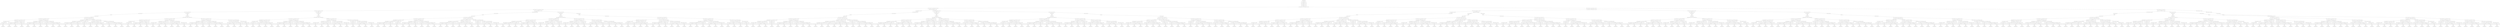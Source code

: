 digraph {
node [shape=record fontname=Arial];
1 [label="[] chart.x 35
"]

2 [label="[R2B_N : CFGAssignmentNode y := 39;
] chart.x 35
"]

3 [label="[] chart.y 39
"]

4 [label="[] chart.y 39
"]

5 [label="[R1B_N : CFGAssignmentNode x := 35;
, R2B_N : CFGAssignmentNode y := 39;
] chart.x 43
"]

6 [label="[R1B_N : CFGAssignmentNode x := 35;
] chart.y 39
"]

7 [label="[] chart.y 39
"]

8 [label="[R1B_N : CFGAssignmentNode x := 35;
, R2B_N : CFGAssignmentNode y := 39;
] chart.x 43
"]

9 [label="[R1B_N : CFGAssignmentNode x := 35;
] chart.y 39
"]

10 [label="null null chart.x 35
chart.y 39
"]

11 [label="null null chart.x 18
chart.y null
"]

12 [label="[R1A_X : CFGAssignmentNode x := 23;
] chart.y 39
"]

13 [label="[R1B_N : CFGAssignmentNode x := 35;
] chart.x 43
"]

14 [label="[R1B_N : CFGAssignmentNode x := 35;
, R2B_N : CFGAssignmentNode y := 39;
] chart.y 33
"]

15 [label="null null chart.x 35
chart.y 39
"]

16 [label="[t1_A : CFGAssignmentNode x := 43;
, R2A_X : CFGAssignmentNode y := 31;
] chart.x 23
"]

17 [label="[t1_A : CFGAssignmentNode x := 43;
, t2_A : CFGAssignmentNode y := 33;
] chart.y 31
"]

18 [label="[R2B_N : CFGAssignmentNode y := 39;
] chart.y 33
"]

19 [label="[t2_A : CFGAssignmentNode y := 33;
] chart.x 35
"]

20 [label="[R2_N : CFGAssignmentNode x := 26;
] chart.x 25
"]

21 [label="[R1B_N : CFGAssignmentNode x := 35;
, R2B_N : CFGAssignmentNode y := 39;
] chart.y 33
"]

22 [label="[] chart.y 39
"]

23 [label="[] chart.y 39
"]

24 [label="[R2B_N : CFGAssignmentNode y := 39;
] chart.y 33
"]

25 [label="[] chart.x 35
"]

26 [label="[R1B_N : CFGAssignmentNode x := 35;
] chart.y 39
"]

27 [label="null null chart.y 39
chart.x 35
"]

28 [label="[] chart.x 35
"]

29 [label="null null chart.y 39
chart.x 35
"]

30 [label="null null chart.y 39
chart.x 35
"]

31 [label="[R2B_N : CFGAssignmentNode y := 39;
] chart.x 35
"]

32 [label="[R1B_N : CFGAssignmentNode x := 35;
] chart.y 39
"]

33 [label="[] chart.y 39
"]

34 [label="[] chart.x 35
"]

35 [label="null null chart.x 26
chart.y null
"]

36 [label="[R1B_N : CFGAssignmentNode x := 35;
, R2B_N : CFGAssignmentNode y := 39;
] chart.y 33
"]

37 [label="null null chart.x 35
chart.y 39
"]

38 [label="[R1B_N : CFGAssignmentNode x := 35;
] chart.y 39
"]

39 [label="null null chart.y 39
chart.x 35
"]

40 [label="[] chart.y 39
"]

41 [label="[R2B_N : CFGAssignmentNode y := 39;
] chart.x 35
"]

42 [label="[] chart.y 39
"]

43 [label="[] chart.y 39
"]

44 [label="[R2A_X : CFGAssignmentNode y := 31;
] chart.x 35
"]

45 [label="[R1A_X : CFGAssignmentNode x := 23;
, t2_A : CFGAssignmentNode y := 33;
] chart.y 31
"]

46 [label="null null chart.y 39
chart.x 35
"]

47 [label="[] chart.y 39
"]

48 [label="[R1B_N : CFGAssignmentNode x := 35;
] chart.x 43
"]

49 [label="[R1A_X : CFGAssignmentNode x := 23;
] chart.y 39
"]

50 [label="[] chart.x 35
"]

51 [label="[] chart.x 35
"]

52 [label="[R1B_N : CFGAssignmentNode x := 35;
, t2_A : CFGAssignmentNode y := 33;
] chart.x 43
"]

53 [label="[R1B_N : CFGAssignmentNode x := 35;
, t2_A : CFGAssignmentNode y := 33;
] chart.x 43
"]

54 [label="[R1B_N : CFGAssignmentNode x := 35;
] chart.x 43
"]

55 [label="[t1_A : CFGAssignmentNode x := 43;
] chart.y 39
"]

56 [label="[R2B_N : CFGAssignmentNode y := 39;
, t1_A : CFGAssignmentNode x := 43;
] chart.y 33
"]

57 [label="[] chart.x 35
"]

58 [label="[] chart.x 35
"]

59 [label="null null chart.y 39
chart.x 35
"]

60 [label="[R1B_N : CFGAssignmentNode x := 35;
] chart.y 39
"]

61 [label="[] chart.x 35
"]

62 [label="null null chart.x 35
chart.y 39
"]

63 [label="null null chart.y 39
chart.x 35
"]

64 [label="null null chart.x 35
chart.y 39
"]

65 [label="[R2B_N : CFGAssignmentNode y := 39;
, t1_A : CFGAssignmentNode x := 43;
] chart.y 33
"]

66 [label="[] chart.x 35
"]

67 [label="[] chart.x 35
"]

68 [label="[R2B_N : CFGAssignmentNode y := 39;
] chart.x 35
"]

69 [label="[R1B_N : CFGAssignmentNode x := 35;
, R2B_N : CFGAssignmentNode y := 39;
] chart.y 33
"]

70 [label="[] chart.y 39
"]

71 [label="null null chart.y 39
chart.x 35
"]

72 [label="null null chart.y 39
chart.x 35
"]

73 [label="[R1B_N : CFGAssignmentNode x := 35;
, R2B_N : CFGAssignmentNode y := 39;
] chart.y 33
"]

74 [label="null null chart.y 39
chart.x 35
"]

75 [label="null null chart.x 35
chart.y 39
"]

76 [label="null null chart.y 39
chart.x 35
"]

77 [label="[R1B_N : CFGAssignmentNode x := 35;
] chart.y 39
"]

78 [label="null null chart.x 18
chart.y null
"]

79 [label="[R2B_N : CFGAssignmentNode y := 39;
] chart.x 35
"]

80 [label="[R2_N : CFGAssignmentNode x := 26;
] chart.x 25
"]

81 [label="[R1B_N : CFGAssignmentNode x := 35;
, R2B_N : CFGAssignmentNode y := 39;
] chart.y 33
"]

82 [label="[R2B_N : CFGAssignmentNode y := 39;
] chart.x 35
"]

83 [label="null null chart.y 39
chart.x 35
"]

84 [label="null null chart.y 39
chart.x 35
"]

85 [label="[] chart.y 39
"]

86 [label="[R2B_N : CFGAssignmentNode y := 39;
] chart.y 33
"]

87 [label="[R2B_N : CFGAssignmentNode y := 39;
, t1_A : CFGAssignmentNode x := 43;
] chart.y 33
"]

88 [label="null null chart.x 35
chart.y 39
"]

89 [label="null null chart.x 35
chart.y 39
"]

90 [label="[] chart.y 39
"]

91 [label="[] chart.y 39
"]

92 [label="[R2B_N : CFGAssignmentNode y := 39;
] chart.x 35
"]

93 [label="[R1B_N : CFGAssignmentNode x := 35;
, R2A_X : CFGAssignmentNode y := 31;
] chart.x 43
"]

94 [label="[t1_A : CFGAssignmentNode x := 43;
] chart.y 39
"]

95 [label="[t2_A : CFGAssignmentNode y := 33;
] chart.x 35
"]

96 [label="[] chart.y 39
"]

97 [label="[R2B_N : CFGAssignmentNode y := 39;
] chart.x 35
"]

98 [label="[t2_A : CFGAssignmentNode y := 33;
] chart.y 31
"]

99 [label="[] chart.x 35
"]

100 [label="[R1B_N : CFGAssignmentNode x := 35;
, R2B_N : CFGAssignmentNode y := 39;
] chart.y 33
"]

101 [label="[t2_A : CFGAssignmentNode y := 33;
] chart.y 31
"]

102 [label="[] chart.x 35
"]

103 [label="[] chart.x 35
"]

104 [label="null null chart.x 26
chart.y null
"]

105 [label="[] chart.x 35
"]

106 [label="[] chart.x 35
"]

107 [label="[R2B_N : CFGAssignmentNode y := 39;
] chart.x 35
"]

108 [label="null null chart.x 35
chart.y 39
"]

109 [label="[R2B_N : CFGAssignmentNode y := 39;
] chart.y 33
"]

110 [label="null null chart.y 39
chart.x 35
"]

111 [label="null null chart.x 35
chart.y 39
"]

112 [label="null null chart.x 35
chart.y 39
"]

113 [label="[R1B_N : CFGAssignmentNode x := 35;
, t2_A : CFGAssignmentNode y := 33;
] chart.x 43
"]

114 [label="[R2B_N : CFGAssignmentNode y := 39;
] chart.x 35
"]

115 [label="[R1B_N : CFGAssignmentNode x := 35;
, R2A_X : CFGAssignmentNode y := 31;
] chart.x 43
"]

116 [label="[R1B_N : CFGAssignmentNode x := 35;
, t2_A : CFGAssignmentNode y := 33;
] chart.y 31
"]

117 [label="[t1_A : CFGAssignmentNode x := 43;
] chart.y 39
"]

118 [label="null null chart.x 35
chart.y 39
"]

119 [label="[R1B_N : CFGAssignmentNode x := 35;
, t2_A : CFGAssignmentNode y := 33;
] chart.x 43
"]

120 [label="[] chart.y 39
"]

121 [label="[R1B_N : CFGAssignmentNode x := 35;
] chart.y 39
"]

122 [label="[t1_A : CFGAssignmentNode x := 43;
] chart.y 39
"]

123 [label="[t1_A : CFGAssignmentNode x := 43;
] chart.x 23
"]

124 [label="[] chart.x 35
"]

125 [label="[R2A_X : CFGAssignmentNode y := 31;
] chart.x 35
"]

126 [label="[R1B_N : CFGAssignmentNode x := 35;
, R2B_N : CFGAssignmentNode y := 39;
] chart.y 33
"]

127 [label="[] chart.x 26
"]

128 [label="null null chart.x 35
chart.y 39
"]

129 [label="null null chart.y 39
chart.x 35
"]

130 [label="[R1A_X : CFGAssignmentNode x := 23;
] chart.y 39
"]

131 [label="[R2B_N : CFGAssignmentNode y := 39;
] chart.x 35
"]

132 [label="[R2B_N : CFGAssignmentNode y := 39;
, t1_A : CFGAssignmentNode x := 43;
] chart.y 33
"]

133 [label="[] chart.x 35
"]

134 [label="[] chart.x 35
"]

135 [label="null null chart.y 39
chart.x 35
"]

136 [label="[R1B_N : CFGAssignmentNode x := 35;
, t2_A : CFGAssignmentNode y := 33;
] chart.x 43
"]

137 [label="[t1_A : CFGAssignmentNode x := 43;
] chart.x 23
"]

138 [label="[R2B_N : CFGAssignmentNode y := 39;
] chart.x 35
"]

139 [label="[R2B_N : CFGAssignmentNode y := 39;
] chart.y 33
"]

140 [label="null null chart.y 39
chart.x 35
"]

141 [label="null null chart.x 35
chart.y 39
"]

142 [label="null null chart.x 35
chart.y 39
"]

143 [label="[R1B_N : CFGAssignmentNode x := 35;
] chart.y 39
"]

144 [label="[R1B_N : CFGAssignmentNode x := 35;
, R2B_N : CFGAssignmentNode y := 39;
] chart.y 33
"]

145 [label="[R1B_N : CFGAssignmentNode x := 35;
] chart.y 39
"]

146 [label="[t2_A : CFGAssignmentNode y := 33;
] chart.y 31
"]

147 [label="[] chart.y 39
"]

148 [label="null null chart.y 39
chart.x 35
"]

149 [label="[R1B_N : CFGAssignmentNode x := 35;
] chart.y 39
"]

150 [label="null null chart.x 35
chart.y 39
"]

151 [label="null null chart.x 35
chart.y 39
"]

152 [label="null null chart.x 35
chart.y 39
"]

153 [label="[R1B_N : CFGAssignmentNode x := 35;
] chart.x 43
"]

154 [label="[R2B_N : CFGAssignmentNode y := 39;
] chart.y 33
"]

155 [label="[R1A_X : CFGAssignmentNode x := 23;
, t2_A : CFGAssignmentNode y := 33;
] chart.y 31
"]

156 [label="[] chart.x 35
"]

157 [label="[] chart.y 39
"]

158 [label="[] chart.x 35
"]

159 [label="[R1B_N : CFGAssignmentNode x := 35;
, R2A_X : CFGAssignmentNode y := 31;
] chart.x 43
"]

160 [label="[R2B_N : CFGAssignmentNode y := 39;
, t1_A : CFGAssignmentNode x := 43;
] chart.y 33
"]

161 [label="[] chart.x 35
"]

162 [label="[t2_A : CFGAssignmentNode y := 33;
] chart.x 35
"]

163 [label="[R1B_N : CFGAssignmentNode x := 35;
, R2B_N : CFGAssignmentNode y := 39;
] chart.x 43
"]

164 [label="[t1_A : CFGAssignmentNode x := 43;
, R2A_X : CFGAssignmentNode y := 31;
] chart.x 23
"]

165 [label="[R2B_N : CFGAssignmentNode y := 39;
, t1_A : CFGAssignmentNode x := 43;
] chart.y 33
"]

166 [label="[R2B_N : CFGAssignmentNode y := 39;
, t1_A : CFGAssignmentNode x := 43;
] chart.x 23
"]

167 [label="[R1B_N : CFGAssignmentNode x := 35;
, R2B_N : CFGAssignmentNode y := 39;
] chart.y 33
"]

168 [label="null null chart.x 35
chart.y 39
"]

169 [label="[] chart.y 39
"]

170 [label="[R1A_X : CFGAssignmentNode x := 23;
, R2A_X : CFGAssignmentNode y := 31;
] "]

171 [label="[t2_A : CFGAssignmentNode y := 33;
] chart.x 35
"]

172 [label="[R1B_N : CFGAssignmentNode x := 35;
] chart.y 39
"]

173 [label="[R1B_N : CFGAssignmentNode x := 35;
] chart.y 39
"]

174 [label="null null chart.x 35
chart.y 39
"]

175 [label="[R1B_N : CFGAssignmentNode x := 35;
, R2B_N : CFGAssignmentNode y := 39;
] chart.y 33
"]

176 [label="[] chart.x 35
"]

177 [label="[R1A_X : CFGAssignmentNode x := 23;
] chart.y 39
"]

178 [label="[] chart.y 39
"]

179 [label="[R2B_N : CFGAssignmentNode y := 39;
, t1_A : CFGAssignmentNode x := 43;
] chart.y 33
"]

180 [label="[R2B_N : CFGAssignmentNode y := 39;
] chart.y 33
"]

181 [label="null null chart.y 39
chart.x 35
"]

182 [label="[R2B_N : CFGAssignmentNode y := 39;
] chart.y 33
"]

183 [label="[t1_A : CFGAssignmentNode x := 43;
] chart.y 39
"]

184 [label="[R1B_N : CFGAssignmentNode x := 35;
, t2_A : CFGAssignmentNode y := 33;
] chart.x 43
"]

185 [label="[R1B_N : CFGAssignmentNode x := 35;
] chart.x 43
"]

186 [label="[] chart.y 39
"]

187 [label="null null chart.x 35
chart.y 39
"]

188 [label="null null chart.y 39
chart.x 35
"]

189 [label="[] chart.x 35
"]

190 [label="null null chart.y 39
chart.x 35
"]

191 [label="[R1A_N : Skip Node] chart.x 18
"]

192 [label="[R1A_X : CFGAssignmentNode x := 23;
] chart.y 39
"]

193 [label="[] chart.y 39
"]

194 [label="[R1B_N : CFGAssignmentNode x := 35;
] chart.x 43
"]

195 [label="[] chart.y 39
"]

196 [label="[t2_A : CFGAssignmentNode y := 33;
] chart.x 35
"]

197 [label="[chart_N : CFGAssignmentNode x := 1;
] "]

198 [label="[R2B_N : CFGAssignmentNode y := 39;
] chart.y 33
"]

199 [label="[t1_A : CFGAssignmentNode x := 43;
] chart.y 39
"]

200 [label="[R1B_N : CFGAssignmentNode x := 35;
, R2B_N : CFGAssignmentNode y := 39;
] chart.x 43
"]

201 [label="null null chart.y 39
chart.x 35
"]

202 [label="[] chart.x 35
"]

203 [label="[] chart.x 35
"]

204 [label="null null chart.x 35
chart.y 39
"]

205 [label="[R1B_N : CFGAssignmentNode x := 35;
] chart.y 39
"]

206 [label="[] chart.x 35
"]

207 [label="[] chart.y 39
"]

208 [label="[R2A_N : Skip Node, R1_N : CFGAssignmentNode x := 18;
] chart.x 26
"]

209 [label="[R1B_N : CFGAssignmentNode x := 35;
, t2_A : CFGAssignmentNode y := 33;
] chart.y 31
"]

210 [label="[] chart.x 18
"]

211 [label="null null chart.x 35
chart.y 39
"]

212 [label="[R1A_N : Skip Node] chart.x 18
"]

213 [label="[R1A_X : CFGAssignmentNode x := 23;
] chart.y 39
"]

214 [label="[R2B_N : CFGAssignmentNode y := 39;
, t1_A : CFGAssignmentNode x := 43;
] chart.y 33
"]

215 [label="null null chart.x 35
chart.y 39
"]

216 [label="[R1B_N : CFGAssignmentNode x := 35;
] chart.y 39
"]

217 [label="[R1B_N : CFGAssignmentNode x := 35;
, R2B_N : CFGAssignmentNode y := 39;
] chart.y 33
"]

218 [label="[R2B_N : CFGAssignmentNode y := 39;
] chart.x 35
"]

219 [label="[R1B_N : CFGAssignmentNode x := 35;
] chart.x 43
"]

220 [label="[R2B_N : CFGAssignmentNode y := 39;
, t1_A : CFGAssignmentNode x := 43;
] chart.y 33
"]

221 [label="[R2B_N : CFGAssignmentNode y := 39;
, t1_A : CFGAssignmentNode x := 43;
] chart.x 23
"]

222 [label="[t2_A : CFGAssignmentNode y := 33;
] chart.x 35
"]

223 [label="null null chart.y 39
chart.x 35
"]

224 [label="[R1B_N : CFGAssignmentNode x := 35;
, t2_A : CFGAssignmentNode y := 33;
] chart.x 43
"]

225 [label="[] chart.x 35
"]

226 [label="[R1B_N : CFGAssignmentNode x := 35;
, t2_A : CFGAssignmentNode y := 33;
] chart.x 43
"]

227 [label="[R1B_N : CFGAssignmentNode x := 35;
, R2A_X : CFGAssignmentNode y := 31;
] chart.x 43
"]

228 [label="null null chart.y 39
chart.x 35
"]

229 [label="null null chart.x 35
chart.y 39
"]

230 [label="[] chart.y 39
"]

231 [label="null null chart.y 39
chart.x 35
"]

232 [label="[R1B_N : CFGAssignmentNode x := 35;
, t2_A : CFGAssignmentNode y := 33;
] chart.x 43
"]

233 [label="[R2B_N : CFGAssignmentNode y := 39;
] chart.x 35
"]

234 [label="[] chart.y 39
"]

235 [label="[] chart.y 39
"]

236 [label="[R1B_N : CFGAssignmentNode x := 35;
, R2B_N : CFGAssignmentNode y := 39;
] chart.y 33
"]

237 [label="[] chart.y 39
"]

238 [label="null null chart.x 35
chart.y 39
"]

239 [label="[R2B_N : CFGAssignmentNode y := 39;
] chart.x 35
"]

240 [label="[R1B_N : CFGAssignmentNode x := 35;
, t2_A : CFGAssignmentNode y := 33;
] chart.x 43
"]

241 [label="[] chart.y 39
"]

242 [label="null null chart.x 35
chart.y 39
"]

243 [label="[t2_A : CFGAssignmentNode y := 33;
] chart.x 35
"]

244 [label="[t1_A : CFGAssignmentNode x := 43;
] chart.x 23
"]

245 [label="[R1B_N : CFGAssignmentNode x := 35;
] chart.y 39
"]

246 [label="null null chart.x 35
chart.y 39
"]

247 [label="null null chart.x 35
chart.y 39
"]

248 [label="[R1B_N : CFGAssignmentNode x := 35;
] chart.y 39
"]

249 [label="[] chart.x 35
"]

250 [label="[] chart.x 35
"]

251 [label="[t1_A : CFGAssignmentNode x := 43;
, t2_A : CFGAssignmentNode y := 33;
] chart.y 31
"]

252 [label="[] chart.x 35
"]

253 [label="[R2B_N : CFGAssignmentNode y := 39;
] chart.x 35
"]

254 [label="[] chart.y 39
"]

255 [label="null null chart.y 39
chart.x 35
"]

256 [label="[] chart.y 39
"]

257 [label="[R1B_N : CFGAssignmentNode x := 35;
] chart.x 43
"]

258 [label="[] chart.x 35
"]

259 [label="[R2B_N : CFGAssignmentNode y := 39;
, t1_A : CFGAssignmentNode x := 43;
] chart.x 23
"]

260 [label="[] chart.y 39
"]

261 [label="null null chart.x 35
chart.y 39
"]

262 [label="[] chart.x 35
"]

263 [label="[] chart.y 39
"]

264 [label="[t2_A : CFGAssignmentNode y := 33;
] chart.x 35
"]

265 [label="null null chart.x 35
chart.y 39
"]

266 [label="[] chart.y 39
"]

267 [label="[R1B_N : CFGAssignmentNode x := 35;
] chart.x 43
"]

268 [label="[t1_A : CFGAssignmentNode x := 43;
] chart.x 23
"]

269 [label="null null chart.x 35
chart.y 39
"]

270 [label="null null chart.y 39
chart.x 35
"]

271 [label="[R2B_N : CFGAssignmentNode y := 39;
, t1_A : CFGAssignmentNode x := 43;
] chart.y 33
"]

272 [label="[t1_A : CFGAssignmentNode x := 43;
] chart.y 39
"]

273 [label="[] chart.x 35
"]

274 [label="[] chart.y 39
"]

275 [label="[R1B_N : CFGAssignmentNode x := 35;
] chart.y 39
"]

276 [label="[t1_A : CFGAssignmentNode x := 43;
] chart.y 39
"]

277 [label="[R2B_N : CFGAssignmentNode y := 39;
] chart.x 35
"]

278 [label="[R2B_N : CFGAssignmentNode y := 39;
, R1A_X : CFGAssignmentNode x := 23;
] chart.y 33
"]

279 [label="null null chart.x 35
chart.y 39
"]

280 [label="[] chart.y 39
"]

281 [label="null null chart.x 35
chart.y 39
"]

282 [label="[] chart.x 35
"]

283 [label="[t1_A : CFGAssignmentNode x := 43;
, t2_A : CFGAssignmentNode y := 33;
] chart.x 23
"]

284 [label="null null chart.x 35
chart.y 39
"]

285 [label="[R2B_N : CFGAssignmentNode y := 39;
] chart.x 35
"]

286 [label="null null chart.x 35
chart.y 39
"]

287 [label="[] chart.x 35
"]

288 [label="[R1_N : CFGAssignmentNode x := 18;
] chart.x 17
"]

289 [label="[R2A_X : CFGAssignmentNode y := 31;
] chart.x 35
"]

290 [label="[] chart.x 35
"]

291 [label="[R1B_N : CFGAssignmentNode x := 35;
, R2A_X : CFGAssignmentNode y := 31;
] chart.x 43
"]

292 [label="[R2B_N : CFGAssignmentNode y := 39;
] chart.x 35
"]

293 [label="[R2B_N : CFGAssignmentNode y := 39;
] chart.x 35
"]

294 [label="[R2B_N : CFGAssignmentNode y := 39;
] chart.x 35
"]

295 [label="[] chart.y 39
"]

296 [label="[R1B_N : CFGAssignmentNode x := 35;
] chart.y 39
"]

297 [label="[R2B_N : CFGAssignmentNode y := 39;
] chart.x 35
"]

298 [label="[R2B_N : CFGAssignmentNode y := 39;
, t1_A : CFGAssignmentNode x := 43;
] chart.y 33
"]

299 [label="[t1_A : CFGAssignmentNode x := 43;
, t2_A : CFGAssignmentNode y := 33;
] chart.x 23
"]

300 [label="[] chart.y 39
"]

301 [label="null null chart.y 39
chart.x 35
"]

302 [label="[R2B_N : CFGAssignmentNode y := 39;
] chart.y 33
"]

303 [label="[R1B_N : CFGAssignmentNode x := 35;
] chart.x 43
"]

304 [label="[R1B_N : CFGAssignmentNode x := 35;
] chart.y 39
"]

305 [label="[R1B_N : CFGAssignmentNode x := 35;
, R2B_N : CFGAssignmentNode y := 39;
] chart.x 43
"]

306 [label="[R1B_N : CFGAssignmentNode x := 35;
] chart.y 39
"]

307 [label="null null chart.y 39
chart.x 35
"]

308 [label="[] chart.x 35
"]

309 [label="[] chart.y 39
"]

310 [label="null null chart.y 39
chart.x 35
"]

311 [label="[R2B_N : CFGAssignmentNode y := 39;
, R1A_X : CFGAssignmentNode x := 23;
] chart.y 33
"]

312 [label="[R2B_N : CFGAssignmentNode y := 39;
] chart.x 35
"]

313 [label="[R2B_N : CFGAssignmentNode y := 39;
] chart.y 33
"]

314 [label="[R2A_X : CFGAssignmentNode y := 31;
] chart.x 35
"]

315 [label="[] chart.x 35
"]

316 [label="[] chart.y 39
"]

317 [label="null null chart.x 35
chart.y 39
"]

318 [label="[] chart.x 35
"]

319 [label="null null chart.y 39
chart.x 35
"]

320 [label="null null chart.y 39
chart.x 35
"]

321 [label="[R1B_N : CFGAssignmentNode x := 35;
] chart.y 39
"]

322 [label="[R2B_N : CFGAssignmentNode y := 39;
] chart.y 33
"]

323 [label="[] chart.y 39
"]

324 [label="null null chart.x 35
chart.y 39
"]

325 [label="[R2B_N : CFGAssignmentNode y := 39;
] chart.x 35
"]

326 [label="[t1_A : CFGAssignmentNode x := 43;
, R2A_X : CFGAssignmentNode y := 31;
] chart.x 23
"]

327 [label="null null chart.x 18
chart.y null
"]

328 [label="null null chart.x 18
chart.y null
"]

329 [label="[R1A_X : CFGAssignmentNode x := 23;
, R2A_X : CFGAssignmentNode y := 31;
] "]

330 [label="[t2_A : CFGAssignmentNode y := 33;
] chart.x 35
"]

331 [label="[R1B_N : CFGAssignmentNode x := 35;
, R2B_N : CFGAssignmentNode y := 39;
] chart.x 43
"]

332 [label="[R2B_N : CFGAssignmentNode y := 39;
] chart.x 35
"]

333 [label="[R2B_N : CFGAssignmentNode y := 39;
, t1_A : CFGAssignmentNode x := 43;
] chart.y 33
"]

334 [label="[R2B_N : CFGAssignmentNode y := 39;
] chart.x 35
"]

335 [label="[t2_A : CFGAssignmentNode y := 33;
] chart.x 35
"]

336 [label="[R2B_N : CFGAssignmentNode y := 39;
, R1A_X : CFGAssignmentNode x := 23;
] chart.y 33
"]

337 [label="[R1B_N : CFGAssignmentNode x := 35;
, t2_A : CFGAssignmentNode y := 33;
] chart.y 31
"]

338 [label="null null chart.x 35
chart.y 39
"]

339 [label="[R1B_N : CFGAssignmentNode x := 35;
] chart.y 39
"]

340 [label="null null chart.y 39
chart.x 35
"]

341 [label="[R2B_N : CFGAssignmentNode y := 39;
] chart.x 35
"]

342 [label="[] chart.x 35
"]

343 [label="null null chart.x 35
chart.y 39
"]

344 [label="null null chart.y 39
chart.x 35
"]

345 [label="[t2_A : CFGAssignmentNode y := 33;
] chart.x 35
"]

346 [label="[t1_A : CFGAssignmentNode x := 43;
, t2_A : CFGAssignmentNode y := 33;
] chart.x 23
"]

347 [label="[R1B_N : CFGAssignmentNode x := 35;
, t2_A : CFGAssignmentNode y := 33;
] chart.x 43
"]

348 [label="[R1B_N : CFGAssignmentNode x := 35;
, R2B_N : CFGAssignmentNode y := 39;
] chart.y 33
"]

349 [label="[R2B_N : CFGAssignmentNode y := 39;
] chart.x 35
"]

350 [label="[] chart.x 26
"]

351 [label="[R2B_N : CFGAssignmentNode y := 39;
] chart.x 35
"]

352 [label="[R1B_N : CFGAssignmentNode x := 35;
] chart.x 43
"]

353 [label="[t1_A : CFGAssignmentNode x := 43;
, t2_A : CFGAssignmentNode y := 33;
] chart.x 23
"]

354 [label="[R1B_N : CFGAssignmentNode x := 35;
] chart.y 39
"]

355 [label="[R1A_X : CFGAssignmentNode x := 23;
, R2A_X : CFGAssignmentNode y := 31;
] "]

356 [label="[t1_A : CFGAssignmentNode x := 43;
, t2_A : CFGAssignmentNode y := 33;
] chart.x 23
"]

357 [label="[t1_A : CFGAssignmentNode x := 43;
, t2_A : CFGAssignmentNode y := 33;
] chart.x 23
"]

358 [label="[] chart.y 39
"]

359 [label="[] chart.x 35
"]

360 [label="[R2B_N : CFGAssignmentNode y := 39;
] chart.y 33
"]

361 [label="[R2B_N : CFGAssignmentNode y := 39;
, t1_A : CFGAssignmentNode x := 43;
] chart.y 33
"]

362 [label="[] chart.x 35
"]

363 [label="[] chart.y 39
"]

364 [label="null null chart.x 35
chart.y 39
"]

365 [label="[R1B_N : CFGAssignmentNode x := 35;
] chart.x 43
"]

366 [label="[t1_A : CFGAssignmentNode x := 43;
, t2_A : CFGAssignmentNode y := 33;
] chart.y 31
"]

367 [label="[R1B_N : CFGAssignmentNode x := 35;
, R2B_N : CFGAssignmentNode y := 39;
] chart.x 43
"]

368 [label="[] chart.y 39
"]

369 [label="null null chart.x 35
chart.y 39
"]

370 [label="[] chart.x 35
"]

371 [label="[t1_A : CFGAssignmentNode x := 43;
, R2A_X : CFGAssignmentNode y := 31;
] chart.x 23
"]

372 [label="[] chart.y 39
"]

373 [label="[R1B_N : CFGAssignmentNode x := 35;
, t2_A : CFGAssignmentNode y := 33;
] chart.x 43
"]

374 [label="[t1_A : CFGAssignmentNode x := 43;
] chart.y 39
"]

375 [label="null null chart.x 35
chart.y 39
"]

376 [label="null null chart.x 35
chart.y 39
"]

377 [label="null null chart.x 35
chart.y 39
"]

378 [label="null null chart.y 39
chart.x 35
"]

379 [label="[R1A_X : CFGAssignmentNode x := 23;
, R2A_X : CFGAssignmentNode y := 31;
] "]

380 [label="[R2B_N : CFGAssignmentNode y := 39;
, t1_A : CFGAssignmentNode x := 43;
] chart.y 33
"]

381 [label="null null chart.x 35
chart.y 39
"]

382 [label="null null chart.y 39
chart.x 35
"]

383 [label="[R1B_N : CFGAssignmentNode x := 35;
] chart.x 43
"]

384 [label="[] chart.x 35
"]

385 [label="[R1B_N : CFGAssignmentNode x := 35;
] chart.y 39
"]

386 [label="[] chart.x 35
"]

387 [label="[t2_A : CFGAssignmentNode y := 33;
] chart.x 35
"]

388 [label="[R1B_N : CFGAssignmentNode x := 35;
] chart.x 43
"]

389 [label="[R1A_X : CFGAssignmentNode x := 23;
] chart.y 39
"]

390 [label="[R2B_N : CFGAssignmentNode y := 39;
] chart.x 35
"]

391 [label="[R2B_N : CFGAssignmentNode y := 39;
] chart.y 33
"]

392 [label="[] chart.y 39
"]

393 [label="[] chart.x 35
"]

394 [label="[] chart.y 39
"]

395 [label="[] chart.x 35
"]

396 [label="null null chart.x 35
chart.y 39
"]

397 [label="[t2_A : CFGAssignmentNode y := 33;
] chart.x 35
"]

398 [label="[R1B_N : CFGAssignmentNode x := 35;
] chart.x 43
"]

399 [label="[] chart.y 39
"]

400 [label="[R1B_N : CFGAssignmentNode x := 35;
] chart.x 43
"]

401 [label="[R2A_X : CFGAssignmentNode y := 31;
] chart.x 35
"]

402 [label="[R1_N : CFGAssignmentNode x := 17;
, R2_N : CFGAssignmentNode x := 26;
] chart.x 25
"]

403 [label="[] chart.x 35
"]

404 [label="[] chart.x 35
"]

405 [label="[t1_A : CFGAssignmentNode x := 43;
] chart.y 39
"]

406 [label="[R2B_N : CFGAssignmentNode y := 39;
] chart.x 35
"]

407 [label="[] chart.x 18
"]

408 [label="[] chart.x 35
"]

409 [label="[] chart.y 39
"]

410 [label="[] chart.x 35
"]

411 [label="[R2B_N : CFGAssignmentNode y := 39;
] chart.y 33
"]

412 [label="null null chart.x 26
chart.y null
"]

413 [label="[] chart.y 39
"]

414 [label="null null chart.y 39
chart.x 35
"]

415 [label="[R2A_X : CFGAssignmentNode y := 31;
] chart.x 35
"]

416 [label="[] chart.y 39
"]

417 [label="[t2_A : CFGAssignmentNode y := 33;
] chart.x 35
"]

418 [label="[] chart.x 26
"]

419 [label="[R1B_N : CFGAssignmentNode x := 35;
, R2B_N : CFGAssignmentNode y := 39;
] chart.y 33
"]

420 [label="[t2_A : CFGAssignmentNode y := 33;
] chart.x 35
"]

421 [label="[R1B_N : CFGAssignmentNode x := 35;
] chart.x 43
"]

422 [label="null null chart.y 39
chart.x 35
"]

423 [label="[] chart.x 35
"]

424 [label="[] chart.x 35
"]

425 [label="[R1B_N : CFGAssignmentNode x := 35;
, R2B_N : CFGAssignmentNode y := 39;
] chart.x 43
"]

426 [label="[R2A_N : Skip Node] chart.x 26
"]

427 [label="[] chart.y 39
"]

428 [label="[] chart.x 35
"]

429 [label="[R2_N : CFGAssignmentNode x := 26;
] chart.x 18
"]

430 [label="[] chart.y 39
"]

431 [label="[t2_A : CFGAssignmentNode y := 33;
] chart.x 35
"]

432 [label="[R1B_N : CFGAssignmentNode x := 35;
, R2B_N : CFGAssignmentNode y := 39;
] chart.y 33
"]

433 [label="[R1B_N : CFGAssignmentNode x := 35;
, R2B_N : CFGAssignmentNode y := 39;
] chart.y 33
"]

434 [label="null null chart.x 35
chart.y 39
"]

435 [label="[R2B_N : CFGAssignmentNode y := 39;
] chart.y 33
"]

436 [label="[R1B_N : CFGAssignmentNode x := 35;
] chart.x 43
"]

437 [label="null null chart.y 39
chart.x 35
"]

438 [label="[R1B_N : CFGAssignmentNode x := 35;
, R2B_N : CFGAssignmentNode y := 39;
] chart.y 33
"]

439 [label="null null chart.y 39
chart.x 35
"]

440 [label="[t2_A : CFGAssignmentNode y := 33;
] chart.x 35
"]

441 [label="[R2B_N : CFGAssignmentNode y := 39;
] chart.y 33
"]

442 [label="[] chart.y 39
"]

443 [label="[] chart.y 39
"]

444 [label="[] chart.y 39
"]

445 [label="[R1B_N : CFGAssignmentNode x := 35;
, R2B_N : CFGAssignmentNode y := 39;
] chart.y 33
"]

446 [label="[R1A_X : CFGAssignmentNode x := 23;
, t2_A : CFGAssignmentNode y := 33;
] chart.y 31
"]

447 [label="[R2B_N : CFGAssignmentNode y := 39;
, t1_A : CFGAssignmentNode x := 43;
] chart.y 33
"]

448 [label="null null chart.x 18
chart.y null
"]

449 [label="[R2B_N : CFGAssignmentNode y := 39;
, t1_A : CFGAssignmentNode x := 43;
] chart.y 33
"]

450 [label="[R2B_N : CFGAssignmentNode y := 39;
] chart.y 33
"]

451 [label="[R1A_N : Skip Node] chart.x 18
"]

452 [label="[R2A_X : CFGAssignmentNode y := 31;
] chart.x 35
"]

453 [label="[] chart.x 35
"]

454 [label="[] chart.x 26
"]

455 [label="null null chart.x 35
chart.y 39
"]

456 [label="[] chart.x 35
"]

457 [label="[t1_A : CFGAssignmentNode x := 43;
] chart.y 39
"]

458 [label="[] chart.y 39
"]

459 [label="[R2B_N : CFGAssignmentNode y := 39;
] chart.x 35
"]

460 [label="[] chart.y 39
"]

461 [label="[t1_A : CFGAssignmentNode x := 43;
] chart.y 39
"]

462 [label="null null chart.x 35
chart.y 39
"]

463 [label="[] chart.y 39
"]

464 [label="[R2B_N : CFGAssignmentNode y := 39;
, t1_A : CFGAssignmentNode x := 43;
] chart.x 23
"]

465 [label="[] chart.y 39
"]

466 [label="[R1B_N : CFGAssignmentNode x := 35;
] chart.x 43
"]

467 [label="[] chart.x 35
"]

468 [label="[R1B_N : CFGAssignmentNode x := 35;
, R2A_X : CFGAssignmentNode y := 31;
] chart.x 43
"]

469 [label="[] chart.y 39
"]

470 [label="[] chart.y 39
"]

471 [label="[R1B_N : CFGAssignmentNode x := 35;
] chart.y 39
"]

472 [label="[R2A_X : CFGAssignmentNode y := 31;
] chart.x 35
"]

473 [label="[] chart.x 35
"]

474 [label="[] chart.x 26
"]

475 [label="[R1B_N : CFGAssignmentNode x := 35;
] chart.y 39
"]

476 [label="null null chart.y 39
chart.x 35
"]

477 [label="null null chart.x 18
chart.y null
"]

478 [label="null null chart.x 35
chart.y 39
"]

479 [label="[] chart.y 39
"]

480 [label="[R2B_N : CFGAssignmentNode y := 39;
] chart.y 33
"]

481 [label="null null chart.x 35
chart.y 39
"]

482 [label="[R1B_N : CFGAssignmentNode x := 35;
] chart.y 39
"]

483 [label="null null chart.x 35
chart.y 39
"]

484 [label="[] chart.x 35
"]

485 [label="[] chart.y 39
"]

486 [label="[R2B_N : CFGAssignmentNode y := 39;
] chart.x 35
"]

487 [label="[t1_A : CFGAssignmentNode x := 43;
] chart.y 39
"]

488 [label="[R2B_N : CFGAssignmentNode y := 39;
] chart.y 33
"]

489 [label="[R1B_N : CFGAssignmentNode x := 35;
, t2_A : CFGAssignmentNode y := 33;
] chart.x 43
"]

490 [label="[R1B_N : CFGAssignmentNode x := 35;
] chart.y 39
"]

491 [label="[t1_A : CFGAssignmentNode x := 43;
, t2_A : CFGAssignmentNode y := 33;
] chart.y 31
"]

492 [label="[] chart.y 39
"]

493 [label="[t1_A : CFGAssignmentNode x := 43;
, t2_A : CFGAssignmentNode y := 33;
] chart.y 31
"]

494 [label="[R1B_N : CFGAssignmentNode x := 35;
, t2_A : CFGAssignmentNode y := 33;
] chart.y 31
"]

495 [label="[R1A_X : CFGAssignmentNode x := 23;
, t2_A : CFGAssignmentNode y := 33;
] chart.y 31
"]

496 [label="[t1_A : CFGAssignmentNode x := 43;
] chart.y 39
"]

497 [label="null null chart.y 39
chart.x 35
"]

498 [label="[] chart.x 35
"]

499 [label="[R2B_N : CFGAssignmentNode y := 39;
, R1A_X : CFGAssignmentNode x := 23;
] chart.y 33
"]

500 [label="[R2B_N : CFGAssignmentNode y := 39;
] chart.y 33
"]

501 [label="[] chart.x 35
"]

502 [label="[] chart.y 39
"]

503 [label="null null chart.y 39
chart.x 35
"]

504 [label="[R1A_X : CFGAssignmentNode x := 23;
] chart.y 39
"]

505 [label="null null chart.x 35
chart.y 39
"]

506 [label="[R2B_N : CFGAssignmentNode y := 39;
] chart.y 33
"]

507 [label="[R2B_N : CFGAssignmentNode y := 39;
, R1A_X : CFGAssignmentNode x := 23;
] chart.y 33
"]

508 [label="null null chart.x 35
chart.y 39
"]

509 [label="[t1_A : CFGAssignmentNode x := 43;
, R2A_X : CFGAssignmentNode y := 31;
] chart.x 23
"]

510 [label="[t2_A : CFGAssignmentNode y := 33;
] chart.x 35
"]

511 [label="[R2B_N : CFGAssignmentNode y := 39;
] chart.x 35
"]

512 [label="[R1B_N : CFGAssignmentNode x := 35;
, R2B_N : CFGAssignmentNode y := 39;
] chart.x 43
"]

513 [label="null null chart.y 39
chart.x 35
"]

514 [label="[R1B_N : CFGAssignmentNode x := 35;
, R2B_N : CFGAssignmentNode y := 39;
] chart.y 33
"]

515 [label="[R2B_N : CFGAssignmentNode y := 39;
] chart.x 35
"]

516 [label="[] chart.x 35
"]

517 [label="[R2B_N : CFGAssignmentNode y := 39;
] chart.y 33
"]

518 [label="null null chart.x 35
chart.y 39
"]

519 [label="[] chart.y 39
"]

520 [label="[R2B_N : CFGAssignmentNode y := 39;
] chart.x 35
"]

521 [label="[R1B_N : CFGAssignmentNode x := 35;
, t2_A : CFGAssignmentNode y := 33;
] chart.x 43
"]

522 [label="null null chart.x 35
chart.y 39
"]

523 [label="[] chart.x 35
"]

524 [label="[R1B_N : CFGAssignmentNode x := 35;
] chart.x 43
"]

525 [label="[R1A_X : CFGAssignmentNode x := 23;
, R2A_X : CFGAssignmentNode y := 31;
] "]

526 [label="[] chart.y 39
"]

527 [label="[R2B_N : CFGAssignmentNode y := 39;
] chart.y 33
"]

528 [label="null null chart.y 39
chart.x 35
"]

529 [label="[R2B_N : CFGAssignmentNode y := 39;
, t1_A : CFGAssignmentNode x := 43;
] chart.x 23
"]

530 [label="null null chart.y 39
chart.x 35
"]

531 [label="[R1B_N : CFGAssignmentNode x := 35;
] chart.y 39
"]

532 [label="null null chart.x 35
chart.y 39
"]

533 [label="[] chart.x 35
"]

534 [label="[] chart.y 39
"]

535 [label="[R1B_N : CFGAssignmentNode x := 35;
] chart.y 39
"]

536 [label="[R2B_N : CFGAssignmentNode y := 39;
] chart.x 35
"]

537 [label="null null chart.y 39
chart.x 35
"]

538 [label="[R2B_N : CFGAssignmentNode y := 39;
, t1_A : CFGAssignmentNode x := 43;
] chart.x 23
"]

539 [label="[R1A_X : CFGAssignmentNode x := 23;
, t2_A : CFGAssignmentNode y := 33;
] chart.y 31
"]

540 [label="null null chart.x 35
chart.y 39
"]

541 [label="[R2B_N : CFGAssignmentNode y := 39;
] chart.y 33
"]

542 [label="[R2A_X : CFGAssignmentNode y := 31;
] chart.x 35
"]

543 [label="[B_N : CFGAssignmentNode x := 14;
] chart.x 13
"]

544 [label="[R2B_N : CFGAssignmentNode y := 39;
] chart.y 33
"]

545 [label="[t1_A : CFGAssignmentNode x := 43;
] chart.y 39
"]

546 [label="[] chart.x 35
"]

547 [label="[R2_N : CFGAssignmentNode x := 26;
] chart.x 18
"]

548 [label="[R2B_N : CFGAssignmentNode y := 39;
, t1_A : CFGAssignmentNode x := 43;
] chart.y 33
"]

549 [label="[R1B_N : CFGAssignmentNode x := 35;
, R2B_N : CFGAssignmentNode y := 39;
] chart.x 43
"]

550 [label="[chart_N : CFGAssignmentNode x := 2;
] chart.x 1
"]

551 [label="[R2B_N : CFGAssignmentNode y := 39;
] chart.x 35
"]

552 [label="[t1_A : CFGAssignmentNode x := 43;
] chart.y 39
"]

553 [label="[] chart.x 35
"]

554 [label="[t1_A : CFGAssignmentNode x := 43;
] chart.y 39
"]

555 [label="null null chart.y 39
chart.x 35
"]

556 [label="[R2B_N : CFGAssignmentNode y := 39;
] chart.x 35
"]

557 [label="[R1B_N : CFGAssignmentNode x := 35;
] chart.x 43
"]

558 [label="[R1B_N : CFGAssignmentNode x := 35;
, R2B_N : CFGAssignmentNode y := 39;
] chart.y 33
"]

559 [label="[] chart.x 35
"]

560 [label="null null chart.y 39
chart.x 35
"]

561 [label="null null chart.x 35
chart.y 39
"]

562 [label="[R1B_N : CFGAssignmentNode x := 35;
] chart.x 43
"]

563 [label="null null chart.y 39
chart.x 35
"]

564 [label="[t2_A : CFGAssignmentNode y := 33;
] chart.x 35
"]

565 [label="[R2B_N : CFGAssignmentNode y := 39;
, t1_A : CFGAssignmentNode x := 43;
] chart.x 23
"]

566 [label="[R1B_N : CFGAssignmentNode x := 35;
] chart.y 39
"]

567 [label="[] chart.x 35
"]

568 [label="null null chart.x 35
chart.y 39
"]

569 [label="[] chart.x 35
"]

570 [label="[t2_A : CFGAssignmentNode y := 33;
] chart.y 31
"]

571 [label="[] chart.y 39
"]

572 [label="[R1A_X : CFGAssignmentNode x := 23;
] chart.y 39
"]

573 [label="[t1_A : CFGAssignmentNode x := 43;
] chart.y 39
"]

574 [label="null null chart.x 35
chart.y 39
"]

575 [label="[t2_A : CFGAssignmentNode y := 33;
] chart.x 35
"]

576 [label="[R1B_N : CFGAssignmentNode x := 35;
, R2B_N : CFGAssignmentNode y := 39;
] chart.x 43
"]

577 [label="[R2B_N : CFGAssignmentNode y := 39;
] chart.y 33
"]

578 [label="[R1B_N : CFGAssignmentNode x := 35;
, R2B_N : CFGAssignmentNode y := 39;
] chart.x 43
"]

579 [label="[R1B_N : CFGAssignmentNode x := 35;
, R2A_X : CFGAssignmentNode y := 31;
] chart.x 43
"]

580 [label="[R2B_N : CFGAssignmentNode y := 39;
, t1_A : CFGAssignmentNode x := 43;
] chart.x 23
"]

581 [label="null null chart.y 39
chart.x 35
"]

582 [label="[t2_A : CFGAssignmentNode y := 33;
] chart.y 31
"]

583 [label="[t1_A : CFGAssignmentNode x := 43;
] chart.y 39
"]

584 [label="[R2A_X : CFGAssignmentNode y := 31;
] chart.x 35
"]

585 [label="[R1B_N : CFGAssignmentNode x := 35;
, R2A_X : CFGAssignmentNode y := 31;
] chart.x 43
"]

586 [label="[R1B_N : CFGAssignmentNode x := 35;
] chart.x 43
"]

587 [label="[R1A_X : CFGAssignmentNode x := 23;
, R2A_X : CFGAssignmentNode y := 31;
] "]

588 [label="[] chart.y 39
"]

589 [label="null null chart.y 39
chart.x 35
"]

590 [label="null null chart.y 39
chart.x 35
"]

591 [label="null null chart.x 35
chart.y 39
"]

592 [label="[t2_A : CFGAssignmentNode y := 33;
] chart.y 31
"]

593 [label="[t1_A : CFGAssignmentNode x := 43;
] chart.y 39
"]

594 [label="[] chart.x 35
"]

595 [label="[] chart.x 35
"]

596 [label="[] chart.x 35
"]

597 [label="[] chart.y 39
"]

598 [label="null null chart.x 35
chart.y 39
"]

599 [label="[R1A_N : Skip Node] chart.x 18
"]

600 [label="null null chart.y 39
chart.x 35
"]

601 [label="null null chart.y 39
chart.x 35
"]

602 [label="[t2_A : CFGAssignmentNode y := 33;
] chart.x 35
"]

603 [label="null null chart.x 26
chart.y null
"]

604 [label="[] chart.x 26
"]

605 [label="[R1A_X : CFGAssignmentNode x := 23;
, t2_A : CFGAssignmentNode y := 33;
] chart.y 31
"]

606 [label="[R1B_N : CFGAssignmentNode x := 35;
] chart.x 43
"]

607 [label="null null chart.x 18
chart.y null
"]

608 [label="[R1B_N : CFGAssignmentNode x := 35;
, R2B_N : CFGAssignmentNode y := 39;
] chart.x 43
"]

609 [label="[R1B_N : CFGAssignmentNode x := 35;
] chart.x 43
"]

610 [label="[t2_A : CFGAssignmentNode y := 33;
] chart.y 31
"]

611 [label="[t1_A : CFGAssignmentNode x := 43;
] chart.y 39
"]

612 [label="null null chart.x 35
chart.y 39
"]

613 [label="[R1B_N : CFGAssignmentNode x := 35;
, t2_A : CFGAssignmentNode y := 33;
] chart.x 43
"]

614 [label="null null chart.x 35
chart.y 39
"]

615 [label="[] chart.x 35
"]

616 [label="[R1B_N : CFGAssignmentNode x := 35;
, R2B_N : CFGAssignmentNode y := 39;
] chart.y 33
"]

617 [label="[R1B_N : CFGAssignmentNode x := 35;
] chart.y 39
"]

618 [label="[R2B_N : CFGAssignmentNode y := 39;
, t1_A : CFGAssignmentNode x := 43;
] chart.y 33
"]

619 [label="[] chart.y 39
"]

620 [label="[R1B_N : CFGAssignmentNode x := 35;
] chart.y 39
"]

621 [label="null null chart.y 39
chart.x 35
"]

622 [label="[R1B_N : CFGAssignmentNode x := 35;
] chart.x 43
"]

623 [label="[t2_A : CFGAssignmentNode y := 33;
] chart.y 31
"]

624 [label="[t2_A : CFGAssignmentNode y := 33;
] chart.x 35
"]

625 [label="[R2_N : CFGAssignmentNode x := 25;
, R1_N : CFGAssignmentNode x := 17;
] chart.x 14
"]

626 [label="[R1B_N : CFGAssignmentNode x := 35;
] chart.x 43
"]

627 [label="null null chart.y 39
chart.x 35
"]

628 [label="[R1B_N : CFGAssignmentNode x := 35;
, R2B_N : CFGAssignmentNode y := 39;
] chart.x 43
"]

629 [label="null null chart.x 35
chart.y 39
"]

630 [label="null null chart.y 39
chart.x 35
"]

631 [label="null null chart.y 39
chart.x 35
"]

632 [label="[R1B_N : CFGAssignmentNode x := 35;
] chart.y 39
"]

633 [label="[] chart.y 39
"]

634 [label="[R2B_N : CFGAssignmentNode y := 39;
, R1A_X : CFGAssignmentNode x := 23;
] chart.y 33
"]

635 [label="[t2_A : CFGAssignmentNode y := 33;
] chart.x 35
"]

636 [label="[R1B_N : CFGAssignmentNode x := 35;
] chart.x 43
"]

637 [label="[t1_A : CFGAssignmentNode x := 43;
] chart.y 39
"]

638 [label="[t2_A : CFGAssignmentNode y := 33;
] chart.x 35
"]

639 [label="null null chart.y 39
chart.x 35
"]

640 [label="[R1B_N : CFGAssignmentNode x := 35;
, R2B_N : CFGAssignmentNode y := 39;
] chart.x 43
"]

641 [label="[] chart.y 39
"]

642 [label="[t1_A : CFGAssignmentNode x := 43;
, R2A_X : CFGAssignmentNode y := 31;
] chart.x 23
"]

643 [label="[R1B_N : CFGAssignmentNode x := 35;
, t2_A : CFGAssignmentNode y := 33;
] chart.x 43
"]

644 [label="[] chart.x 35
"]

645 [label="null null chart.y 39
chart.x 35
"]

646 [label="[R1A_N : Skip Node] chart.x 26
"]

647 [label="null null chart.y 39
chart.x 35
"]

648 [label="[] chart.x 35
"]

649 [label="null null chart.y 39
chart.x 35
"]

650 [label="[R2B_N : CFGAssignmentNode y := 39;
] chart.y 33
"]

651 [label="[R1B_N : CFGAssignmentNode x := 35;
, t2_A : CFGAssignmentNode y := 33;
] chart.y 31
"]

652 [label="null null chart.x 35
chart.y 39
"]

653 [label="[R1B_N : CFGAssignmentNode x := 35;
, R2B_N : CFGAssignmentNode y := 39;
] chart.y 33
"]

654 [label="[t2_A : CFGAssignmentNode y := 33;
] chart.x 35
"]

655 [label="[R1B_N : CFGAssignmentNode x := 35;
] chart.x 43
"]

656 [label="[R2B_N : CFGAssignmentNode y := 39;
] chart.x 35
"]

657 [label="[R1B_N : CFGAssignmentNode x := 35;
] chart.y 39
"]

658 [label="[R2B_N : CFGAssignmentNode y := 39;
] chart.x 35
"]

659 [label="[t1_A : CFGAssignmentNode x := 43;
] chart.x 23
"]

660 [label="[R1B_N : CFGAssignmentNode x := 35;
, t2_A : CFGAssignmentNode y := 33;
] chart.y 31
"]

661 [label="[t1_A : CFGAssignmentNode x := 43;
, t2_A : CFGAssignmentNode y := 33;
] chart.x 23
"]

662 [label="[R2B_N : CFGAssignmentNode y := 39;
] chart.y 33
"]

663 [label="[t2_A : CFGAssignmentNode y := 33;
] chart.x 35
"]

664 [label="null null chart.x 35
chart.y 39
"]

665 [label="[R1B_N : CFGAssignmentNode x := 35;
] chart.x 43
"]

666 [label="null null chart.y 39
chart.x 35
"]

667 [label="[R1B_N : CFGAssignmentNode x := 35;
, t2_A : CFGAssignmentNode y := 33;
] chart.x 43
"]

668 [label="null null chart.x 26
chart.y null
"]

669 [label="[R1A_N : Skip Node, R2_N : CFGAssignmentNode x := 26;
] chart.x 25
"]

670 [label="[R1B_N : CFGAssignmentNode x := 35;
, R2B_N : CFGAssignmentNode y := 39;
] chart.x 43
"]

671 [label="null null chart.x 35
chart.y 39
"]

672 [label="[t2_A : CFGAssignmentNode y := 33;
] chart.x 35
"]

673 [label="[R2B_N : CFGAssignmentNode y := 39;
, R1A_X : CFGAssignmentNode x := 23;
] chart.y 33
"]

674 [label="[R1B_N : CFGAssignmentNode x := 35;
] chart.y 39
"]

675 [label="[] chart.y 39
"]

676 [label="[R1B_N : CFGAssignmentNode x := 35;
, t2_A : CFGAssignmentNode y := 33;
] chart.y 31
"]

677 [label="[R1B_N : CFGAssignmentNode x := 35;
] chart.x 43
"]

678 [label="[R2B_N : CFGAssignmentNode y := 39;
] chart.y 33
"]

679 [label="[t2_A : CFGAssignmentNode y := 33;
] chart.x 35
"]

680 [label="null null chart.x 26
chart.y null
"]

681 [label="[R1B_N : CFGAssignmentNode x := 35;
] chart.y 39
"]

682 [label="[R1A_X : CFGAssignmentNode x := 23;
, R2A_X : CFGAssignmentNode y := 31;
] "]

683 [label="[t1_A : CFGAssignmentNode x := 43;
, t2_A : CFGAssignmentNode y := 33;
] chart.y 31
"]

684 [label="[R1B_N : CFGAssignmentNode x := 35;
, R2B_N : CFGAssignmentNode y := 39;
] chart.y 33
"]

685 [label="[R1B_N : CFGAssignmentNode x := 35;
] chart.y 39
"]

686 [label="[R1A_X : CFGAssignmentNode x := 23;
, R2A_X : CFGAssignmentNode y := 31;
] "]

687 [label="null null chart.y 39
chart.x 35
"]

688 [label="[] chart.x 35
"]

689 [label="[] chart.x 35
"]

690 [label="[] chart.y 39
"]

691 [label="[t2_A : CFGAssignmentNode y := 33;
] chart.x 35
"]

692 [label="[R2B_N : CFGAssignmentNode y := 39;
] chart.x 35
"]

693 [label="[t1_A : CFGAssignmentNode x := 43;
, t2_A : CFGAssignmentNode y := 33;
] chart.y 31
"]

694 [label="[] chart.x 35
"]

695 [label="[t2_A : CFGAssignmentNode y := 33;
] chart.y 31
"]

696 [label="null null chart.x 35
chart.y 39
"]

697 [label="[R1B_N : CFGAssignmentNode x := 35;
, R2B_N : CFGAssignmentNode y := 39;
] chart.x 43
"]

698 [label="[t1_A : CFGAssignmentNode x := 43;
, t2_A : CFGAssignmentNode y := 33;
] chart.x 23
"]

699 [label="null null chart.x 18
chart.y null
"]

700 [label="[R1B_N : CFGAssignmentNode x := 35;
, R2B_N : CFGAssignmentNode y := 39;
] chart.y 33
"]

701 [label="[t2_A : CFGAssignmentNode y := 33;
] chart.x 35
"]

702 [label="[R2A_N : Skip Node] chart.x 26
"]

703 [label="null null chart.x 35
chart.y 39
"]

704 [label="[R2B_N : CFGAssignmentNode y := 39;
] chart.y 33
"]

705 [label="null null chart.y 39
chart.x 35
"]

706 [label="[R2B_N : CFGAssignmentNode y := 39;
, t1_A : CFGAssignmentNode x := 43;
] chart.y 33
"]

707 [label="null null chart.x 26
chart.y null
"]

708 [label="[] chart.y 39
"]

709 [label="[R1B_N : CFGAssignmentNode x := 35;
, t2_A : CFGAssignmentNode y := 33;
] chart.y 31
"]

710 [label="[R1B_N : CFGAssignmentNode x := 35;
] chart.y 39
"]

711 [label="[] chart.y 39
"]

712 [label="[R1B_N : CFGAssignmentNode x := 35;
, t2_A : CFGAssignmentNode y := 33;
] chart.x 43
"]

713 [label="[R2B_N : CFGAssignmentNode y := 39;
, t1_A : CFGAssignmentNode x := 43;
] chart.x 23
"]

714 [label="[R1B_N : CFGAssignmentNode x := 35;
, R2B_N : CFGAssignmentNode y := 39;
] chart.y 33
"]

715 [label="[R1B_N : CFGAssignmentNode x := 35;
] chart.y 39
"]

716 [label="[t1_A : CFGAssignmentNode x := 43;
] chart.y 39
"]

717 [label="[R2B_N : CFGAssignmentNode y := 39;
] chart.y 33
"]

718 [label="[R2B_N : CFGAssignmentNode y := 39;
] chart.y 33
"]

719 [label="[R1_N : CFGAssignmentNode x := 18;
] chart.x 26
"]

720 [label="[] chart.x 35
"]

721 [label="null null chart.x 35
chart.y 39
"]

722 [label="[R1B_N : CFGAssignmentNode x := 35;
, R2B_N : CFGAssignmentNode y := 39;
] chart.x 43
"]

723 [label="[t1_A : CFGAssignmentNode x := 43;
] chart.y 39
"]

724 [label="[R2A_X : CFGAssignmentNode y := 31;
] chart.x 35
"]

725 [label="null null chart.y 39
chart.x 35
"]

726 [label="[R2B_N : CFGAssignmentNode y := 39;
, t1_A : CFGAssignmentNode x := 43;
] chart.y 33
"]

727 [label="null null chart.y 39
chart.x 35
"]

728 [label="[] chart.x 35
"]

729 [label="[R2B_N : CFGAssignmentNode y := 39;
] chart.x 35
"]

730 [label="[t1_A : CFGAssignmentNode x := 43;
] chart.x 23
"]

731 [label="[] chart.x 35
"]

732 [label="[] chart.y 39
"]

733 [label="[] chart.x 35
"]

734 [label="[] chart.y 39
"]

735 [label="null null chart.y 39
chart.x 35
"]

736 [label="[] chart.y 39
"]

737 [label="null null chart.y 39
chart.x 35
"]

738 [label="[R1B_N : CFGAssignmentNode x := 35;
, R2B_N : CFGAssignmentNode y := 39;
] chart.y 33
"]

739 [label="null null chart.x 35
chart.y 39
"]

740 [label="[R2B_N : CFGAssignmentNode y := 39;
, t1_A : CFGAssignmentNode x := 43;
] chart.x 23
"]

741 [label="null null chart.y 39
chart.x 35
"]

742 [label="[R2B_N : CFGAssignmentNode y := 39;
, t1_A : CFGAssignmentNode x := 43;
] chart.x 23
"]

743 [label="null null chart.y 39
chart.x 35
"]

744 [label="[] chart.y 39
"]

745 [label="[] chart.y 39
"]

746 [label="[R1B_N : CFGAssignmentNode x := 35;
, R2B_N : CFGAssignmentNode y := 39;
] chart.x 43
"]

747 [label="[R1B_N : CFGAssignmentNode x := 35;
] chart.y 39
"]

748 [label="[R2A_X : CFGAssignmentNode y := 31;
] chart.x 35
"]

749 [label="[R2B_N : CFGAssignmentNode y := 39;
] chart.y 33
"]

750 [label="[R2B_N : CFGAssignmentNode y := 39;
] chart.y 33
"]

751 [label="[R1B_N : CFGAssignmentNode x := 35;
, R2B_N : CFGAssignmentNode y := 39;
] chart.y 33
"]

752 [label="[R2B_N : CFGAssignmentNode y := 39;
] chart.x 35
"]

753 [label="[] chart.x 35
"]

754 [label="[R1B_N : CFGAssignmentNode x := 35;
] chart.x 43
"]

755 [label="[R1B_N : CFGAssignmentNode x := 35;
, t2_A : CFGAssignmentNode y := 33;
] chart.x 43
"]

756 [label="null null chart.x 35
chart.y 39
"]

757 [label="[R1A_X : CFGAssignmentNode x := 23;
] chart.y 39
"]

758 [label="null null chart.y 39
chart.x 35
"]

759 [label="[R1B_N : CFGAssignmentNode x := 35;
] chart.y 39
"]

760 [label="null null chart.y 39
chart.x 35
"]

761 [label="[] chart.x 35
"]

762 [label="[] chart.x 35
"]

763 [label="[R1B_N : CFGAssignmentNode x := 35;
] chart.y 39
"]

764 [label="[R2B_N : CFGAssignmentNode y := 39;
, t1_A : CFGAssignmentNode x := 43;
] chart.y 33
"]

765 [label="[] chart.x 35
"]

766 [label="[] chart.x 35
"]

767 [label="[R1B_N : CFGAssignmentNode x := 35;
] chart.x 43
"]

768 [label="[R2B_N : CFGAssignmentNode y := 39;
, R1A_X : CFGAssignmentNode x := 23;
] chart.y 33
"]

769 [label="[] chart.y 39
"]

770 [label="[] chart.y 39
"]

771 [label="null null chart.y 39
chart.x 35
"]

772 [label="[R1B_N : CFGAssignmentNode x := 35;
, R2A_X : CFGAssignmentNode y := 31;
] chart.x 43
"]

773 [label="null null chart.x 35
chart.y 39
"]

774 [label="[R2B_N : CFGAssignmentNode y := 39;
] chart.y 33
"]

775 [label="null null chart.x 35
chart.y 39
"]

776 [label="[R2B_N : CFGAssignmentNode y := 39;
] chart.x 35
"]

777 [label="[] chart.x 35
"]

778 [label="null null chart.y 39
chart.x 35
"]

779 [label="[t2_A : CFGAssignmentNode y := 33;
] chart.x 35
"]

780 [label="[R2B_N : CFGAssignmentNode y := 39;
] chart.y 33
"]

781 [label="[R1B_N : CFGAssignmentNode x := 35;
, R2B_N : CFGAssignmentNode y := 39;
] chart.x 43
"]

782 [label="[t1_A : CFGAssignmentNode x := 43;
, t2_A : CFGAssignmentNode y := 33;
] chart.y 31
"]

783 [label="[t1_A : CFGAssignmentNode x := 43;
] chart.y 39
"]

784 [label="[R2B_N : CFGAssignmentNode y := 39;
] chart.x 35
"]

785 [label="[t1_A : CFGAssignmentNode x := 43;
] chart.y 39
"]

786 [label="[R1B_N : CFGAssignmentNode x := 35;
, R2B_N : CFGAssignmentNode y := 39;
] chart.x 43
"]

787 [label="[] chart.x 35
"]

788 [label="[R1B_N : CFGAssignmentNode x := 35;
] chart.y 39
"]

789 [label="[R1B_N : CFGAssignmentNode x := 35;
] chart.y 39
"]

790 [label="[t1_A : CFGAssignmentNode x := 43;
] chart.y 39
"]

791 [label="[R2B_N : CFGAssignmentNode y := 39;
, R1A_X : CFGAssignmentNode x := 23;
] chart.y 33
"]

792 [label="[R2B_N : CFGAssignmentNode y := 39;
, t1_A : CFGAssignmentNode x := 43;
] chart.y 33
"]

793 [label="[R1B_N : CFGAssignmentNode x := 35;
, R2B_N : CFGAssignmentNode y := 39;
] chart.x 43
"]

794 [label="null null chart.y 39
chart.x 35
"]

795 [label="[R2B_N : CFGAssignmentNode y := 39;
] chart.x 35
"]

796 [label="null null chart.x 35
chart.y 39
"]

797 [label="[t1_A : CFGAssignmentNode x := 43;
] chart.x 23
"]

798 [label="[R1B_N : CFGAssignmentNode x := 35;
, t2_A : CFGAssignmentNode y := 33;
] chart.x 43
"]

799 [label="[R2B_N : CFGAssignmentNode y := 39;
] chart.y 33
"]

800 [label="[] chart.x 35
"]

801 [label="[R1A_N : Skip Node] chart.x 18
"]

802 [label="[t2_A : CFGAssignmentNode y := 33;
] chart.x 35
"]

803 [label="null null chart.y 39
chart.x 35
"]

804 [label="null null chart.y 39
chart.x 35
"]

805 [label="[R1B_N : CFGAssignmentNode x := 35;
] chart.x 43
"]

806 [label="[R1B_N : CFGAssignmentNode x := 35;
] chart.x 43
"]

807 [label="[R2B_N : CFGAssignmentNode y := 39;
, R1A_X : CFGAssignmentNode x := 23;
] chart.y 33
"]

808 [label="[] chart.y 39
"]

809 [label="[] chart.x 35
"]

810 [label="null null chart.x 35
chart.y 39
"]

811 [label="[R2B_N : CFGAssignmentNode y := 39;
] chart.y 33
"]

812 [label="[t1_A : CFGAssignmentNode x := 43;
] chart.y 39
"]

813 [label="[R1A_X : CFGAssignmentNode x := 23;
, t2_A : CFGAssignmentNode y := 33;
] chart.y 31
"]

814 [label="[t2_A : CFGAssignmentNode y := 33;
] chart.x 35
"]

815 [label="[R1B_N : CFGAssignmentNode x := 35;
] chart.y 39
"]

816 [label="[R1B_N : CFGAssignmentNode x := 35;
, R2B_N : CFGAssignmentNode y := 39;
] chart.y 33
"]

817 [label="[] chart.x 35
"]

818 [label="[t1_A : CFGAssignmentNode x := 43;
] chart.y 39
"]

819 [label="[t1_A : CFGAssignmentNode x := 43;
, t2_A : CFGAssignmentNode y := 33;
] chart.y 31
"]

820 [label="[] chart.x 26
"]

821 [label="[t2_A : CFGAssignmentNode y := 33;
] chart.x 35
"]

822 [label="[R1B_N : CFGAssignmentNode x := 35;
] chart.y 39
"]

823 [label="[R2B_N : CFGAssignmentNode y := 39;
] chart.x 35
"]

824 [label="[t1_A : CFGAssignmentNode x := 43;
, t2_A : CFGAssignmentNode y := 33;
] chart.x 23
"]

825 [label="[R1A_X : CFGAssignmentNode x := 23;
, R2A_X : CFGAssignmentNode y := 31;
] "]

826 [label="[R2A_N : Skip Node] chart.x 18
"]

827 [label="[t2_A : CFGAssignmentNode y := 33;
] chart.x 35
"]

828 [label="[R1B_N : CFGAssignmentNode x := 35;
, t2_A : CFGAssignmentNode y := 33;
] chart.y 31
"]

829 [label="[R1A_X : CFGAssignmentNode x := 23;
, R2A_X : CFGAssignmentNode y := 31;
] "]

830 [label="null null chart.y 39
chart.x 35
"]

831 [label="[] chart.y 39
"]

832 [label="[R2B_N : CFGAssignmentNode y := 39;
] chart.x 35
"]

833 [label="null null chart.x 35
chart.y 39
"]

834 [label="null null chart.x 35
chart.y 39
"]

835 [label="[R1B_N : CFGAssignmentNode x := 35;
, R2B_N : CFGAssignmentNode y := 39;
] chart.x 43
"]

836 [label="[R2B_N : CFGAssignmentNode y := 39;
] chart.x 35
"]

837 [label="null null chart.x 35
chart.y 39
"]

838 [label="[R1B_N : CFGAssignmentNode x := 35;
] chart.y 39
"]

839 [label="[R1B_N : CFGAssignmentNode x := 35;
, t2_A : CFGAssignmentNode y := 33;
] chart.x 43
"]

840 [label="null null chart.y 39
chart.x 35
"]

841 [label="[] chart.x 35
"]

842 [label="[R2B_N : CFGAssignmentNode y := 39;
] chart.x 35
"]

843 [label="[] chart.y 39
"]

844 [label="[R2B_N : CFGAssignmentNode y := 39;
, t1_A : CFGAssignmentNode x := 43;
] chart.y 33
"]

845 [label="null null chart.y 39
chart.x 35
"]

846 [label="[] chart.y 39
"]

847 [label="[R2B_N : CFGAssignmentNode y := 39;
, t1_A : CFGAssignmentNode x := 43;
] chart.y 33
"]

848 [label="[t2_A : CFGAssignmentNode y := 33;
] chart.y 31
"]

849 [label="null null chart.y 39
chart.x 35
"]

850 [label="[R1B_N : CFGAssignmentNode x := 35;
, t2_A : CFGAssignmentNode y := 33;
] chart.x 43
"]

851 [label="[] chart.y 39
"]

852 [label="[R1_N : CFGAssignmentNode x := 18;
, R2_N : CFGAssignmentNode x := 26;
] chart.x 17
"]

853 [label="null null chart.y 39
chart.x 35
"]

854 [label="[R1B_N : CFGAssignmentNode x := 35;
, R2B_N : CFGAssignmentNode y := 39;
] chart.x 43
"]

855 [label="[] chart.x 35
"]

856 [label="[R1B_N : CFGAssignmentNode x := 35;
, t2_A : CFGAssignmentNode y := 33;
] chart.x 43
"]

857 [label="[R2B_N : CFGAssignmentNode y := 39;
, R1A_X : CFGAssignmentNode x := 23;
] chart.y 33
"]

858 [label="[] chart.y 39
"]

859 [label="[R1B_N : CFGAssignmentNode x := 35;
] chart.y 39
"]

860 [label="[R2A_X : CFGAssignmentNode y := 31;
] chart.x 35
"]

861 [label="[] chart.x 35
"]

862 [label="[R2B_N : CFGAssignmentNode y := 39;
] chart.y 33
"]

863 [label="[t2_A : CFGAssignmentNode y := 33;
] chart.y 31
"]

864 [label="[t1_A : CFGAssignmentNode x := 43;
, t2_A : CFGAssignmentNode y := 33;
] chart.y 31
"]

865 [label="[] chart.x 35
"]

866 [label="[R2B_N : CFGAssignmentNode y := 39;
] chart.y 33
"]

867 [label="[R2B_N : CFGAssignmentNode y := 39;
] chart.x 35
"]

868 [label="[t1_A : CFGAssignmentNode x := 43;
] chart.y 39
"]

869 [label="[R2B_N : CFGAssignmentNode y := 39;
, t1_A : CFGAssignmentNode x := 43;
] chart.y 33
"]

870 [label="[R2B_N : CFGAssignmentNode y := 39;
] chart.x 35
"]

871 [label="[R1B_N : CFGAssignmentNode x := 35;
] chart.y 39
"]

872 [label="[] chart.y 39
"]

873 [label="[R2A_X : CFGAssignmentNode y := 31;
] chart.x 35
"]

874 [label="null null chart.x 35
chart.y 39
"]

875 [label="null null chart.x 35
chart.y 39
"]

876 [label="[] chart.y 39
"]

877 [label="null null chart.x 35
chart.y 39
"]

878 [label="[R1A_X : CFGAssignmentNode x := 23;
, t2_A : CFGAssignmentNode y := 33;
] chart.y 31
"]

879 [label="[R2B_N : CFGAssignmentNode y := 39;
] chart.x 35
"]

880 [label="[R2A_N : Skip Node, R1_N : CFGAssignmentNode x := 17;
] chart.x 26
"]

881 [label="[R1B_N : CFGAssignmentNode x := 35;
, R2B_N : CFGAssignmentNode y := 39;
] chart.y 33
"]

882 [label="[R2B_N : CFGAssignmentNode y := 39;
] chart.y 33
"]

883 [label="null null chart.y 39
chart.x 35
"]

884 [label="[t1_A : CFGAssignmentNode x := 43;
, t2_A : CFGAssignmentNode y := 33;
] chart.y 31
"]

885 [label="null null chart.x 35
chart.y 39
"]

886 [label="[R2B_N : CFGAssignmentNode y := 39;
] chart.y 33
"]

887 [label="[R1B_N : CFGAssignmentNode x := 35;
] chart.x 43
"]

888 [label="null null chart.y 39
chart.x 35
"]

889 [label="null null chart.x 35
chart.y 39
"]

890 [label="[] chart.y 39
"]

891 [label="[t1_A : CFGAssignmentNode x := 43;
] chart.x 23
"]

892 [label="[] chart.y 39
"]

893 [label="[] chart.x 35
"]

894 [label="[R1B_N : CFGAssignmentNode x := 35;
] chart.x 43
"]

895 [label="[R2B_N : CFGAssignmentNode y := 39;
] chart.y 33
"]

896 [label="[R1B_N : CFGAssignmentNode x := 35;
, t2_A : CFGAssignmentNode y := 33;
] chart.y 31
"]

897 [label="[R2B_N : CFGAssignmentNode y := 39;
, t1_A : CFGAssignmentNode x := 43;
] chart.y 33
"]

898 [label="[R1B_N : CFGAssignmentNode x := 35;
] chart.y 39
"]

899 [label="[R1B_N : CFGAssignmentNode x := 35;
, R2B_N : CFGAssignmentNode y := 39;
] chart.y 33
"]

900 [label="null null chart.x 35
chart.y 39
"]

901 [label="null null chart.x 35
chart.y 39
"]

902 [label="null null chart.x 35
chart.y 39
"]

903 [label="null null chart.y 39
chart.x 35
"]

904 [label="[R2B_N : CFGAssignmentNode y := 39;
, t1_A : CFGAssignmentNode x := 43;
] chart.y 33
"]

905 [label="[] chart.x 35
"]

906 [label="[R1A_X : CFGAssignmentNode x := 23;
, t2_A : CFGAssignmentNode y := 33;
] chart.y 31
"]

907 [label="[R2B_N : CFGAssignmentNode y := 39;
] chart.y 33
"]

908 [label="null null chart.y 39
chart.x 35
"]

909 [label="[R1B_N : CFGAssignmentNode x := 35;
, R2B_N : CFGAssignmentNode y := 39;
] chart.y 33
"]

910 [label="[] chart.x 35
"]

911 [label="[R1B_N : CFGAssignmentNode x := 35;
, R2B_N : CFGAssignmentNode y := 39;
] chart.x 43
"]

912 [label="null null chart.x 35
chart.y 39
"]

913 [label="[] chart.x 35
"]

914 [label="[R1B_N : CFGAssignmentNode x := 35;
] chart.y 39
"]

915 [label="[R1B_N : CFGAssignmentNode x := 35;
] chart.x 43
"]

916 [label="[R1B_N : CFGAssignmentNode x := 35;
] chart.y 39
"]

917 [label="null null chart.x 35
chart.y 39
"]

918 [label="[R1B_N : CFGAssignmentNode x := 35;
] chart.x 43
"]

919 [label="[R2B_N : CFGAssignmentNode y := 39;
] chart.y 33
"]

920 [label="null null chart.y 39
chart.x 35
"]

921 [label="[t1_A : CFGAssignmentNode x := 43;
] chart.y 39
"]

922 [label="[R2B_N : CFGAssignmentNode y := 39;
] chart.y 33
"]

923 [label="[R1B_N : CFGAssignmentNode x := 35;
, R2B_N : CFGAssignmentNode y := 39;
] chart.x 43
"]

924 [label="[] chart.y 39
"]

925 [label="[R2B_N : CFGAssignmentNode y := 39;
] chart.x 35
"]

926 [label="null null chart.x 35
chart.y 39
"]

927 [label="[R1B_N : CFGAssignmentNode x := 35;
] chart.x 43
"]

928 [label="[R1B_N : CFGAssignmentNode x := 35;
, R2B_N : CFGAssignmentNode y := 39;
] chart.x 43
"]

929 [label="null null chart.x 35
chart.y 39
"]

930 [label="[] chart.x 35
"]

931 [label="[R2B_N : CFGAssignmentNode y := 39;
, t1_A : CFGAssignmentNode x := 43;
] chart.x 23
"]

932 [label="null null chart.x 35
chart.y 39
"]

933 [label="[t2_A : CFGAssignmentNode y := 33;
] chart.y 31
"]

934 [label="[R1B_N : CFGAssignmentNode x := 35;
, R2B_N : CFGAssignmentNode y := 39;
] chart.y 33
"]

935 [label="null null chart.x 35
chart.y 39
"]

936 [label="[] chart.y 39
"]

937 [label="[] chart.y 39
"]

938 [label="null null chart.y 39
chart.x 35
"]

939 [label="[R1A_X : CFGAssignmentNode x := 23;
, t2_A : CFGAssignmentNode y := 33;
] chart.y 31
"]

940 [label="[R2B_N : CFGAssignmentNode y := 39;
] chart.y 33
"]

941 [label="[R2B_N : CFGAssignmentNode y := 39;
] chart.x 35
"]

942 [label="null null chart.y 39
chart.x 35
"]

943 [label="[R2B_N : CFGAssignmentNode y := 39;
] chart.x 35
"]

944 [label="[R1B_N : CFGAssignmentNode x := 35;
] chart.y 39
"]

945 [label="[R2A_N : Skip Node, R1_N : CFGAssignmentNode x := 18;
] chart.x 26
"]

946 [label="[] chart.y 39
"]

947 [label="[R1B_N : CFGAssignmentNode x := 35;
, R2B_N : CFGAssignmentNode y := 39;
] chart.y 33
"]

948 [label="[R1B_N : CFGAssignmentNode x := 35;
] chart.y 39
"]

949 [label="null null chart.x 35
chart.y 39
"]

950 [label="null null chart.y 39
chart.x 35
"]

951 [label="[R2B_N : CFGAssignmentNode y := 39;
] chart.y 33
"]

952 [label="[R1B_N : CFGAssignmentNode x := 35;
, R2B_N : CFGAssignmentNode y := 39;
] chart.x 43
"]

953 [label="[R1B_N : CFGAssignmentNode x := 35;
] chart.y 39
"]

954 [label="[t1_A : CFGAssignmentNode x := 43;
] chart.x 23
"]

955 [label="null null chart.x 35
chart.y 39
"]

956 [label="null null chart.x 35
chart.y 39
"]

957 [label="[] chart.x 35
"]

958 [label="null null chart.y 39
chart.x 35
"]

959 [label="[R1A_N : Skip Node, R2_N : CFGAssignmentNode x := 26;
] chart.x 18
"]

960 [label="[R1B_N : CFGAssignmentNode x := 35;
, R2B_N : CFGAssignmentNode y := 39;
] chart.x 43
"]

961 [label="[R1B_N : CFGAssignmentNode x := 35;
] chart.y 39
"]

962 [label="[t1_A : CFGAssignmentNode x := 43;
] chart.y 39
"]

963 [label="[R1B_N : CFGAssignmentNode x := 35;
, R2B_N : CFGAssignmentNode y := 39;
] chart.y 33
"]

964 [label="[R1B_N : CFGAssignmentNode x := 35;
] chart.y 39
"]

965 [label="[t2_A : CFGAssignmentNode y := 33;
] chart.y 31
"]

966 [label="null null chart.y 39
chart.x 35
"]

967 [label="[R1B_N : CFGAssignmentNode x := 35;
] chart.y 39
"]

968 [label="[R1A_X : CFGAssignmentNode x := 23;
, R2A_X : CFGAssignmentNode y := 31;
] "]

969 [label="[] chart.y 39
"]

970 [label="null null chart.y 39
chart.x 35
"]

971 [label="[R2B_N : CFGAssignmentNode y := 39;
] chart.x 35
"]

972 [label="[] chart.y 39
"]

973 [label="null null chart.x 35
chart.y 39
"]

974 [label="null null chart.x 35
chart.y 39
"]

975 [label="[R1A_X : CFGAssignmentNode x := 23;
, R2A_X : CFGAssignmentNode y := 31;
] "]

976 [label="[R2B_N : CFGAssignmentNode y := 39;
] chart.x 35
"]

977 [label="[R1B_N : CFGAssignmentNode x := 35;
, t2_A : CFGAssignmentNode y := 33;
] chart.y 31
"]

978 [label="null null chart.x 35
chart.y 39
"]

979 [label="[R2B_N : CFGAssignmentNode y := 39;
] chart.x 35
"]

980 [label="[R1B_N : CFGAssignmentNode x := 35;
] chart.y 39
"]

981 [label="[R1B_N : CFGAssignmentNode x := 35;
, t2_A : CFGAssignmentNode y := 33;
] chart.x 43
"]

982 [label="null null chart.y 39
chart.x 35
"]

983 [label="[] chart.y 39
"]

984 [label="[R1B_N : CFGAssignmentNode x := 35;
, R2B_N : CFGAssignmentNode y := 39;
] chart.x 43
"]

985 [label="[R2B_N : CFGAssignmentNode y := 39;
] chart.x 35
"]

986 [label="[R1B_N : CFGAssignmentNode x := 35;
] chart.y 39
"]

987 [label="null null chart.x 35
chart.y 39
"]

988 [label="[R1B_N : CFGAssignmentNode x := 35;
] chart.x 43
"]

989 [label="null null chart.x 35
chart.y 39
"]

990 [label="[R2B_N : CFGAssignmentNode y := 39;
] chart.y 33
"]

991 [label="[R1B_N : CFGAssignmentNode x := 35;
, t2_A : CFGAssignmentNode y := 33;
] chart.x 43
"]

992 [label="null null chart.x 35
chart.y 39
"]

993 [label="[R2B_N : CFGAssignmentNode y := 39;
] chart.x 35
"]

994 [label="null null chart.y 39
chart.x 35
"]

995 [label="[] chart.y 39
"]

996 [label="null null chart.x 35
chart.y 39
"]

997 [label="[R1B_N : CFGAssignmentNode x := 35;
] chart.y 39
"]

998 [label="[t1_A : CFGAssignmentNode x := 43;
, R2A_X : CFGAssignmentNode y := 31;
] chart.x 23
"]

999 [label="[] chart.y 39
"]

1000 [label="null null chart.x 35
chart.y 39
"]

1001 [label="[] chart.x 35
"]

1002 [label="[R1A_X : CFGAssignmentNode x := 23;
, t2_A : CFGAssignmentNode y := 33;
] chart.y 31
"]

1003 [label="[] chart.x 35
"]

1004 [label="null null chart.x 35
chart.y 39
"]

1005 [label="[t1_A : CFGAssignmentNode x := 43;
, t2_A : CFGAssignmentNode y := 33;
] chart.x 23
"]

1006 [label="[R2B_N : CFGAssignmentNode y := 39;
] chart.x 35
"]

1007 [label="[R2B_N : CFGAssignmentNode y := 39;
, t1_A : CFGAssignmentNode x := 43;
] chart.y 33
"]

1008 [label="[R2B_N : CFGAssignmentNode y := 39;
] chart.x 35
"]

1009 [label="[R1B_N : CFGAssignmentNode x := 35;
, R2B_N : CFGAssignmentNode y := 39;
] chart.x 43
"]

1010 [label="[R1A_X : CFGAssignmentNode x := 23;
] chart.y 39
"]

1011 [label="null null chart.x 35
chart.y 39
"]

1012 [label="[R1B_N : CFGAssignmentNode x := 35;
] chart.y 39
"]

1013 [label="[R1B_N : CFGAssignmentNode x := 35;
, R2B_N : CFGAssignmentNode y := 39;
] chart.x 43
"]

1014 [label="null null chart.y 39
chart.x 35
"]

1015 [label="[R1A_X : CFGAssignmentNode x := 23;
, t2_A : CFGAssignmentNode y := 33;
] chart.y 31
"]

1016 [label="[t1_A : CFGAssignmentNode x := 43;
] chart.y 39
"]

1017 [label="[R1B_N : CFGAssignmentNode x := 35;
, R2B_N : CFGAssignmentNode y := 39;
] chart.x 43
"]

1018 [label="[t1_A : CFGAssignmentNode x := 43;
] chart.y 39
"]

1019 [label="[R2B_N : CFGAssignmentNode y := 39;
] chart.x 35
"]

1020 [label="[R1B_N : CFGAssignmentNode x := 35;
, R2A_X : CFGAssignmentNode y := 31;
] chart.x 43
"]

1021 [label="[R2B_N : CFGAssignmentNode y := 39;
, t1_A : CFGAssignmentNode x := 43;
] chart.y 33
"]

1022 [label="[R1B_N : CFGAssignmentNode x := 35;
] chart.y 39
"]

1023 [label="null null chart.x 35
chart.y 39
"]

1024 [label="[R1B_N : CFGAssignmentNode x := 35;
, R2B_N : CFGAssignmentNode y := 39;
] chart.x 43
"]

1025 [label="[R2B_N : CFGAssignmentNode y := 39;
, t1_A : CFGAssignmentNode x := 43;
] chart.y 33
"]

1026 [label="[] chart.x 35
"]

1027 [label="[R1A_X : CFGAssignmentNode x := 23;
, t2_A : CFGAssignmentNode y := 33;
] chart.y 31
"]

1028 [label="null null chart.y 39
chart.x 35
"]

1029 [label="[] chart.x 18
"]

1030 [label="null null chart.y 39
chart.x 35
"]

1031 [label="[] chart.x 35
"]

1032 [label="[R1B_N : CFGAssignmentNode x := 35;
] chart.y 39
"]

1033 [label="[] chart.y 39
"]

1034 [label="[R2B_N : CFGAssignmentNode y := 39;
, t1_A : CFGAssignmentNode x := 43;
] chart.y 33
"]

1035 [label="[t1_A : CFGAssignmentNode x := 43;
] chart.x 23
"]

1036 [label="[R1B_N : CFGAssignmentNode x := 35;
, R2B_N : CFGAssignmentNode y := 39;
] chart.x 43
"]

1037 [label="[R2B_N : CFGAssignmentNode y := 39;
, t1_A : CFGAssignmentNode x := 43;
] chart.x 23
"]

1038 [label="[t1_A : CFGAssignmentNode x := 43;
, t2_A : CFGAssignmentNode y := 33;
] chart.y 31
"]

1039 [label="[R2B_N : CFGAssignmentNode y := 39;
, t1_A : CFGAssignmentNode x := 43;
] chart.y 33
"]

1040 [label="[] chart.x 35
"]

1041 [label="[] chart.x 35
"]

1042 [label="[t2_A : CFGAssignmentNode y := 33;
] chart.x 35
"]

1043 [label="[R2B_N : CFGAssignmentNode y := 39;
, R1A_X : CFGAssignmentNode x := 23;
] chart.y 33
"]

1044 [label="[R1A_N : Skip Node] chart.x 18
"]

1045 [label="[] chart.x 35
"]

1046 [label="[R1B_N : CFGAssignmentNode x := 35;
, R2B_N : CFGAssignmentNode y := 39;
] chart.x 43
"]

1047 [label="[R1B_N : CFGAssignmentNode x := 35;
, R2B_N : CFGAssignmentNode y := 39;
] chart.x 43
"]

1048 [label="null null chart.x 35
chart.y 39
"]

1049 [label="[] chart.x 35
"]

1050 [label="[t2_A : CFGAssignmentNode y := 33;
] chart.x 35
"]

1051 [label="[R1B_N : CFGAssignmentNode x := 35;
] chart.x 43
"]

1052 [label="[R1B_N : CFGAssignmentNode x := 35;
] chart.y 39
"]

1053 [label="[R2B_N : CFGAssignmentNode y := 39;
, R1A_X : CFGAssignmentNode x := 23;
] chart.y 33
"]

1054 [label="null null chart.y 39
chart.x 35
"]

1055 [label="[] chart.y 39
"]

1056 [label="[t1_A : CFGAssignmentNode x := 43;
, t2_A : CFGAssignmentNode y := 33;
] chart.x 23
"]

1057 [label="null null chart.x 35
chart.y 39
"]

1058 [label="[t1_A : CFGAssignmentNode x := 43;
] chart.x 23
"]

1059 [label="[t1_A : CFGAssignmentNode x := 43;
, R2A_X : CFGAssignmentNode y := 31;
] chart.x 23
"]

1060 [label="[] chart.y 39
"]

1061 [label="null null chart.x 35
chart.y 39
"]

1062 [label="null null chart.y 39
chart.x 35
"]

1063 [label="[] chart.y 39
"]

1064 [label="[R1B_N : CFGAssignmentNode x := 35;
, t2_A : CFGAssignmentNode y := 33;
] chart.x 43
"]

1065 [label="[R2B_N : CFGAssignmentNode y := 39;
] chart.x 35
"]

1066 [label="null null chart.y 39
chart.x 35
"]

1067 [label="[t2_A : CFGAssignmentNode y := 33;
] chart.x 35
"]

1068 [label="null null chart.y 39
chart.x 35
"]

1069 [label="[R1B_N : CFGAssignmentNode x := 35;
] chart.y 39
"]

1070 [label="null null chart.x 35
chart.y 39
"]

1071 [label="[] chart.x 35
"]

1072 [label="[] chart.y 39
"]

1073 [label="[R1B_N : CFGAssignmentNode x := 35;
, t2_A : CFGAssignmentNode y := 33;
] chart.x 43
"]

1074 [label="null null chart.x 35
chart.y 39
"]

1075 [label="null null chart.x 35
chart.y 39
"]

1076 [label="[] chart.x 35
"]

1077 [label="[] chart.x 35
"]

1078 [label="[R2B_N : CFGAssignmentNode y := 39;
] chart.x 35
"]

1079 [label="null null chart.x 35
chart.y 39
"]

1080 [label="null null chart.x 35
chart.y 39
"]

1081 [label="[t1_A : CFGAssignmentNode x := 43;
, R2A_X : CFGAssignmentNode y := 31;
] chart.x 23
"]

1082 [label="null null chart.y 39
chart.x 35
"]

1083 [label="[R1B_N : CFGAssignmentNode x := 35;
] chart.x 43
"]

1084 [label="[R1B_N : CFGAssignmentNode x := 35;
] chart.x 43
"]

1085 [label="null null chart.x 35
chart.y 39
"]

1086 [label="[R2B_N : CFGAssignmentNode y := 39;
] chart.y 33
"]

1087 [label="[] chart.x 35
"]

1088 [label="[] chart.x 35
"]

1089 [label="[R1B_N : CFGAssignmentNode x := 35;
, R2B_N : CFGAssignmentNode y := 39;
] chart.x 43
"]

1090 [label="[] chart.y 39
"]

1091 [label="null null chart.x null
chart.y null
"]

1092 [label="[R1B_N : CFGAssignmentNode x := 35;
, R2A_X : CFGAssignmentNode y := 31;
] chart.x 43
"]

1093 [label="null null chart.y 39
chart.x 35
"]

1094 [label="[R2B_N : CFGAssignmentNode y := 39;
, t1_A : CFGAssignmentNode x := 43;
] chart.x 23
"]

1095 [label="[] chart.y 39
"]

1096 [label="[t2_A : CFGAssignmentNode y := 33;
] chart.y 31
"]

1097 [label="null null chart.y 39
chart.x 35
"]

1098 [label="[R1B_N : CFGAssignmentNode x := 35;
, t2_A : CFGAssignmentNode y := 33;
] chart.y 31
"]

1099 [label="[R1B_N : CFGAssignmentNode x := 35;
] chart.y 39
"]

1100 [label="[R1B_N : CFGAssignmentNode x := 35;
, R2B_N : CFGAssignmentNode y := 39;
] chart.y 33
"]

1101 [label="[R1B_N : CFGAssignmentNode x := 35;
, R2B_N : CFGAssignmentNode y := 39;
] chart.x 43
"]

1102 [label="[R1A_N : Skip Node, R2_N : CFGAssignmentNode x := 26;
] chart.x 18
"]

1103 [label="[R2B_N : CFGAssignmentNode y := 39;
] chart.x 35
"]

1104 [label="[] chart.x 35
"]

1105 [label="[R1B_N : CFGAssignmentNode x := 35;
, R2A_X : CFGAssignmentNode y := 31;
] chart.x 43
"]

1106 [label="[R2B_N : CFGAssignmentNode y := 39;
] chart.x 35
"]

1107 [label="[] chart.x 35
"]

1108 [label="[t1_A : CFGAssignmentNode x := 43;
] chart.x 23
"]

1109 [label="null null chart.y 39
chart.x 35
"]

1110 [label="[R2A_N : Skip Node, R1A_N : Skip Node] chart.x 18
"]

1111 [label="[] chart.y 39
"]

1112 [label="[R2B_N : CFGAssignmentNode y := 39;
] chart.x 35
"]

1113 [label="[R1B_N : CFGAssignmentNode x := 35;
] chart.y 39
"]

1114 [label="[] chart.x 26
"]

1115 [label="[] chart.y 39
"]

1116 [label="[R1B_N : CFGAssignmentNode x := 35;
] chart.x 43
"]

1117 [label="null null chart.y 39
chart.x 35
"]

1118 [label="null null chart.y 39
chart.x 35
"]

1119 [label="null null chart.x 35
chart.y 39
"]

1120 [label="[R1B_N : CFGAssignmentNode x := 35;
] chart.y 39
"]

1121 [label="null null chart.x 35
chart.y 39
"]

1122 [label="null null chart.x 35
chart.y 39
"]

1123 [label="null null chart.y 39
chart.x 35
"]

1124 [label="[] chart.y 39
"]

1125 [label="[] chart.x 35
"]

1126 [label="[R1B_N : CFGAssignmentNode x := 35;
] chart.x 43
"]

1127 [label="[t1_A : CFGAssignmentNode x := 43;
] chart.y 39
"]

1128 [label="null null chart.x 35
chart.y 39
"]

1129 [label="[R2B_N : CFGAssignmentNode y := 39;
, t1_A : CFGAssignmentNode x := 43;
] chart.x 23
"]

1130 [label="null null chart.y 39
chart.x 35
"]

1131 [label="[] chart.x 35
"]

1132 [label="[] chart.y 39
"]

1133 [label="[] chart.y 39
"]

1134 [label="null null chart.x 35
chart.y 39
"]

1135 [label="[R1B_N : CFGAssignmentNode x := 35;
, R2B_N : CFGAssignmentNode y := 39;
] chart.y 33
"]

1136 [label="[R1B_N : CFGAssignmentNode x := 35;
] chart.y 39
"]

1137 [label="[R1B_N : CFGAssignmentNode x := 35;
, R2B_N : CFGAssignmentNode y := 39;
] chart.y 33
"]

1138 [label="[] chart.x 35
"]

1139 [label="[R1B_N : CFGAssignmentNode x := 35;
, R2B_N : CFGAssignmentNode y := 39;
] chart.x 43
"]

1140 [label="[] chart.y 39
"]

1141 [label="[R2B_N : CFGAssignmentNode y := 39;
, t1_A : CFGAssignmentNode x := 43;
] chart.y 33
"]

1142 [label="[] chart.x 35
"]

1143 [label="null null chart.y 39
chart.x 35
"]

1144 [label="[R1B_N : CFGAssignmentNode x := 35;
, R2B_N : CFGAssignmentNode y := 39;
] chart.x 43
"]

1145 [label="[R2B_N : CFGAssignmentNode y := 39;
] chart.x 35
"]

1146 [label="[R2B_N : CFGAssignmentNode y := 39;
] chart.y 33
"]

1147 [label="[t1_A : CFGAssignmentNode x := 43;
] chart.y 39
"]

1148 [label="[] chart.y 39
"]

1149 [label="[] chart.x 35
"]

1150 [label="null null chart.y 39
chart.x 35
"]

1151 [label="[R2B_N : CFGAssignmentNode y := 39;
] chart.x 35
"]

1152 [label="[R2B_N : CFGAssignmentNode y := 39;
, t1_A : CFGAssignmentNode x := 43;
] chart.y 33
"]

1153 [label="null null chart.y 39
chart.x 35
"]

1154 [label="[R2B_N : CFGAssignmentNode y := 39;
] chart.x 35
"]

1155 [label="[R1B_N : CFGAssignmentNode x := 35;
] chart.y 39
"]

1156 [label="[R2B_N : CFGAssignmentNode y := 39;
] chart.x 35
"]

1157 [label="[R1B_N : CFGAssignmentNode x := 35;
, R2B_N : CFGAssignmentNode y := 39;
] chart.y 33
"]

1158 [label="null null chart.x 35
chart.y 39
"]

1159 [label="[] chart.x 35
"]

1160 [label="[R1B_N : CFGAssignmentNode x := 35;
, R2B_N : CFGAssignmentNode y := 39;
] chart.y 33
"]

1161 [label="[R1B_N : CFGAssignmentNode x := 35;
] chart.y 39
"]

1162 [label="null null chart.y 39
chart.x 35
"]

1163 [label="[] chart.x 18
"]

1164 [label="[] chart.x 35
"]

1165 [label="[R1A_X : CFGAssignmentNode x := 23;
, t2_A : CFGAssignmentNode y := 33;
] chart.y 31
"]

1166 [label="null null chart.x 35
chart.y 39
"]

1167 [label="null null chart.x 35
chart.y 39
"]

1168 [label="null null chart.x 18
chart.y null
"]

1169 [label="[R2B_N : CFGAssignmentNode y := 39;
] chart.y 33
"]

1170 [label="null null chart.y 39
chart.x 35
"]

1171 [label="[] chart.x 35
"]

1172 [label="[R2B_N : CFGAssignmentNode y := 39;
] chart.x 35
"]

1173 [label="[R2B_N : CFGAssignmentNode y := 39;
] chart.x 35
"]

1174 [label="null null chart.x 35
chart.y 39
"]

1175 [label="[R2B_N : CFGAssignmentNode y := 39;
] chart.y 33
"]

1176 [label="[] chart.x 35
"]

1177 [label="null null chart.x 35
chart.y 39
"]

1178 [label="[R1B_N : CFGAssignmentNode x := 35;
, R2B_N : CFGAssignmentNode y := 39;
] chart.x 43
"]

1179 [label="[] chart.y 39
"]

1180 [label="null null chart.y 39
chart.x 35
"]

1181 [label="[R1B_N : CFGAssignmentNode x := 35;
, R2B_N : CFGAssignmentNode y := 39;
] chart.x 43
"]

1182 [label="[R1B_N : CFGAssignmentNode x := 35;
] chart.x 43
"]

1183 [label="[R1B_N : CFGAssignmentNode x := 35;
, R2B_N : CFGAssignmentNode y := 39;
] chart.x 43
"]

1184 [label="[R2B_N : CFGAssignmentNode y := 39;
, t1_A : CFGAssignmentNode x := 43;
] chart.x 23
"]

1185 [label="null null chart.y 39
chart.x 35
"]

1186 [label="[B_N : CFGAssignmentNode x := 13;
] chart.x 2
"]

1187 [label="[R1B_N : CFGAssignmentNode x := 35;
] chart.x 43
"]

1188 [label="[R2B_N : CFGAssignmentNode y := 39;
] chart.x 35
"]

1189 [label="null null chart.y 39
chart.x 35
"]

1190 [label="[R1B_N : CFGAssignmentNode x := 35;
, t2_A : CFGAssignmentNode y := 33;
] chart.y 31
"]

1191 [label="[R1B_N : CFGAssignmentNode x := 35;
] chart.y 39
"]

1192 [label="[R1B_N : CFGAssignmentNode x := 35;
] chart.x 43
"]

1193 [label="[] chart.x 35
"]

1194 [label="[R1B_N : CFGAssignmentNode x := 35;
, R2B_N : CFGAssignmentNode y := 39;
] chart.x 43
"]

1195 [label="[R2A_N : Skip Node] chart.x 26
"]

1196 [label="[t1_A : CFGAssignmentNode x := 43;
, t2_A : CFGAssignmentNode y := 33;
] chart.x 23
"]

1197 [label="[R1B_N : CFGAssignmentNode x := 35;
, R2B_N : CFGAssignmentNode y := 39;
] chart.x 43
"]

1198 [label="null null chart.y 39
chart.x 35
"]

1199 [label="[R2B_N : CFGAssignmentNode y := 39;
, R1A_X : CFGAssignmentNode x := 23;
] chart.y 33
"]

1200 [label="[t1_A : CFGAssignmentNode x := 43;
] chart.y 39
"]

1201 [label="[t1_A : CFGAssignmentNode x := 43;
, R2A_X : CFGAssignmentNode y := 31;
] chart.x 23
"]

1202 [label="[] chart.x 35
"]

1203 [label="[] chart.y 39
"]

1204 [label="[t1_A : CFGAssignmentNode x := 43;
] chart.x 23
"]

1205 [label="[t2_A : CFGAssignmentNode y := 33;
] chart.x 35
"]

1206 [label="[R2B_N : CFGAssignmentNode y := 39;
, R1A_X : CFGAssignmentNode x := 23;
] chart.y 33
"]

1207 [label="[] chart.x 35
"]

1208 [label="null null chart.x 35
chart.y 39
"]

1209 [label="null null chart.x 35
chart.y 39
"]

1210 [label="[R1A_X : CFGAssignmentNode x := 23;
] chart.y 39
"]

1211 [label="null null chart.x 35
chart.y 39
"]

1212 [label="[R2B_N : CFGAssignmentNode y := 39;
] chart.x 35
"]

1213 [label="[R1B_N : CFGAssignmentNode x := 35;
, t2_A : CFGAssignmentNode y := 33;
] chart.x 43
"]

1214 [label="[R1B_N : CFGAssignmentNode x := 35;
, t2_A : CFGAssignmentNode y := 33;
] chart.y 31
"]

1215 [label="[R1B_N : CFGAssignmentNode x := 35;
, t2_A : CFGAssignmentNode y := 33;
] chart.x 43
"]

1216 [label="[] chart.x 35
"]

1217 [label="null null chart.y 39
chart.x 35
"]

1218 [label="null null chart.x 35
chart.y 39
"]

1219 [label="[R1B_N : CFGAssignmentNode x := 35;
, R2B_N : CFGAssignmentNode y := 39;
] chart.x 43
"]

1220 [label="null null chart.y 39
chart.x 35
"]

1221 [label="[t1_A : CFGAssignmentNode x := 43;
] chart.y 39
"]

1222 [label="[] chart.y 39
"]

1223 [label="[R2B_N : CFGAssignmentNode y := 39;
] chart.x 35
"]

1224 [label="[t1_A : CFGAssignmentNode x := 43;
, t2_A : CFGAssignmentNode y := 33;
] chart.y 31
"]

1225 [label="null null chart.y 39
chart.x 35
"]

1226 [label="[t2_A : CFGAssignmentNode y := 33;
] chart.x 35
"]

1227 [label="[R2A_X : CFGAssignmentNode y := 31;
] chart.x 35
"]

1228 [label="null null chart.x 35
chart.y 39
"]

1229 [label="[R1B_N : CFGAssignmentNode x := 35;
] chart.y 39
"]

1230 [label="[R2A_X : CFGAssignmentNode y := 31;
] chart.x 35
"]

1231 [label="[] chart.x 18
"]

1232 [label="[] chart.y 39
"]

1233 [label="[] chart.x 26
"]

1234 [label="[R1B_N : CFGAssignmentNode x := 35;
, R2B_N : CFGAssignmentNode y := 39;
] chart.y 33
"]

1235 [label="[R2B_N : CFGAssignmentNode y := 39;
] chart.x 35
"]

1236 [label="[R1B_N : CFGAssignmentNode x := 35;
, R2B_N : CFGAssignmentNode y := 39;
] chart.y 33
"]

1237 [label="[t1_A : CFGAssignmentNode x := 43;
, t2_A : CFGAssignmentNode y := 33;
] chart.x 23
"]

1238 [label="[] chart.y 39
"]

1239 [label="[] chart.x 35
"]

1240 [label="[] chart.x 35
"]

1241 [label="[R2B_N : CFGAssignmentNode y := 39;
] chart.x 35
"]

1242 [label="[R1B_N : CFGAssignmentNode x := 35;
] chart.y 39
"]

1243 [label="[t1_A : CFGAssignmentNode x := 43;
, t2_A : CFGAssignmentNode y := 33;
] chart.y 31
"]

1244 [label="[] chart.x 35
"]

1245 [label="[R1B_N : CFGAssignmentNode x := 35;
, t2_A : CFGAssignmentNode y := 33;
] chart.x 43
"]

1246 [label="[] chart.y 39
"]

1247 [label="null null chart.y 39
chart.x 35
"]

1248 [label="[R1B_N : CFGAssignmentNode x := 35;
] chart.x 43
"]

1249 [label="null null chart.y 39
chart.x 35
"]

1250 [label="[R1B_N : CFGAssignmentNode x := 35;
] chart.y 39
"]

1251 [label="[R2B_N : CFGAssignmentNode y := 39;
] chart.x 35
"]

1252 [label="[R1B_N : CFGAssignmentNode x := 35;
, R2B_N : CFGAssignmentNode y := 39;
] chart.y 33
"]

1253 [label="[] chart.y 39
"]

1254 [label="[] chart.x 35
"]

1255 [label="null null chart.y 39
chart.x 35
"]

1256 [label="[R2B_N : CFGAssignmentNode y := 39;
, R1A_X : CFGAssignmentNode x := 23;
] chart.y 33
"]

1257 [label="[R1B_N : CFGAssignmentNode x := 35;
] chart.y 39
"]

1258 [label="[R2B_N : CFGAssignmentNode y := 39;
] chart.y 33
"]

1259 [label="[R1B_N : CFGAssignmentNode x := 35;
, R2A_X : CFGAssignmentNode y := 31;
] chart.x 43
"]

1260 [label="[] chart.y 39
"]

1261 [label="[t1_A : CFGAssignmentNode x := 43;
] chart.x 23
"]

1262 [label="[R1A_N : Skip Node] chart.x 26
"]

1263 [label="[R2B_N : CFGAssignmentNode y := 39;
] chart.y 33
"]

1264 [label="null null chart.x 35
chart.y 39
"]

1265 [label="[R1B_N : CFGAssignmentNode x := 35;
] chart.y 39
"]

1266 [label="[R1B_N : CFGAssignmentNode x := 35;
, R2A_X : CFGAssignmentNode y := 31;
] chart.x 43
"]

1267 [label="[t2_A : CFGAssignmentNode y := 33;
] chart.x 35
"]

1268 [label="null null chart.x 35
chart.y 39
"]

1269 [label="[] chart.y 39
"]

1270 [label="[t2_A : CFGAssignmentNode y := 33;
] chart.x 35
"]

1271 [label="[R2B_N : CFGAssignmentNode y := 39;
, t1_A : CFGAssignmentNode x := 43;
] chart.y 33
"]

1272 [label="[R2B_N : CFGAssignmentNode y := 39;
] chart.x 35
"]

1273 [label="[] chart.y 39
"]

1274 [label="null null chart.x 26
chart.y null
"]

1275 [label="[] chart.x 35
"]

1276 [label="null null chart.y 39
chart.x 35
"]

1277 [label="[R1B_N : CFGAssignmentNode x := 35;
] chart.x 43
"]

1278 [label="[R1B_N : CFGAssignmentNode x := 35;
] chart.x 43
"]

1279 [label="null null chart.x 35
chart.y 39
"]

1280 [label="[] chart.x 35
"]

1281 [label="[] chart.y 39
"]

1282 [label="[] chart.x 35
"]

1283 [label="[t2_A : CFGAssignmentNode y := 33;
] chart.x 35
"]

1284 [label="[R1B_N : CFGAssignmentNode x := 35;
] chart.y 39
"]

1285 [label="[] chart.y 39
"]

1286 [label="[] chart.x 35
"]

1287 [label="[] chart.y 39
"]

1288 [label="[R1B_N : CFGAssignmentNode x := 35;
, R2B_N : CFGAssignmentNode y := 39;
] chart.y 33
"]

1289 [label="[R1B_N : CFGAssignmentNode x := 35;
] chart.y 39
"]

1290 [label="[t1_A : CFGAssignmentNode x := 43;
] chart.y 39
"]

1291 [label="[R1B_N : CFGAssignmentNode x := 35;
] chart.y 39
"]

1292 [label="[] chart.y 39
"]

1293 [label="[] chart.y 39
"]

1294 [label="[R2B_N : CFGAssignmentNode y := 39;
] chart.x 35
"]

1295 [label="[t1_A : CFGAssignmentNode x := 43;
, t2_A : CFGAssignmentNode y := 33;
] chart.x 23
"]

1296 [label="[] chart.y 39
"]

1297 [label="[] chart.x 35
"]

1298 [label="[] chart.y 39
"]

1299 [label="[R1_N : CFGAssignmentNode x := 18;
, R2_N : CFGAssignmentNode x := 26;
] chart.x 25
"]

1300 [label="[R1B_N : CFGAssignmentNode x := 35;
] chart.x 43
"]

1301 [label="[R1B_N : CFGAssignmentNode x := 35;
] chart.y 39
"]

1302 [label="[R2B_N : CFGAssignmentNode y := 39;
] chart.x 35
"]

1303 [label="[] chart.x 18
"]

1304 [label="[R2B_N : CFGAssignmentNode y := 39;
] chart.y 33
"]

1305 [label="null null chart.x 35
chart.y 39
"]

1306 [label="[R1A_X : CFGAssignmentNode x := 23;
] chart.y 39
"]

1307 [label="null null chart.y 39
chart.x 35
"]

1308 [label="[R1_N : CFGAssignmentNode x := 17;
] chart.x 26
"]

1309 [label="[] chart.x 35
"]

1310 [label="null null chart.y 39
chart.x 35
"]

1311 [label="[R2_N : CFGAssignmentNode x := 25;
] chart.x 18
"]

1312 [label="[R1A_X : CFGAssignmentNode x := 23;
, R2A_X : CFGAssignmentNode y := 31;
] "]

1313 [label="[] chart.x 35
"]

1314 [label="[t1_A : CFGAssignmentNode x := 43;
, R2A_X : CFGAssignmentNode y := 31;
] chart.x 23
"]

1315 [label="null null chart.y 39
chart.x 35
"]

1316 [label="[R1A_X : CFGAssignmentNode x := 23;
, t2_A : CFGAssignmentNode y := 33;
] chart.y 31
"]

1317 [label="null null chart.y 39
chart.x 35
"]

1318 [label="[] chart.x 35
"]

1319 [label="[t1_A : CFGAssignmentNode x := 43;
, t2_A : CFGAssignmentNode y := 33;
] chart.x 23
"]

1320 [label="null null chart.y 39
chart.x 35
"]

1321 [label="null null chart.x 35
chart.y 39
"]

1322 [label="[R1B_N : CFGAssignmentNode x := 35;
, R2B_N : CFGAssignmentNode y := 39;
] chart.y 33
"]

1323 [label="[R1B_N : CFGAssignmentNode x := 35;
] chart.y 39
"]

1324 [label="null null chart.y 39
chart.x 35
"]

1325 [label="[] chart.y 39
"]

1326 [label="[] chart.x 35
"]

1327 [label="null null chart.y 39
chart.x 35
"]

1328 [label="[R1B_N : CFGAssignmentNode x := 35;
] chart.y 39
"]

1329 [label="[R2B_N : CFGAssignmentNode y := 39;
] chart.x 35
"]

1330 [label="null null chart.x 35
chart.y 39
"]

1331 [label="[R1A_X : CFGAssignmentNode x := 23;
, R2A_X : CFGAssignmentNode y := 31;
] "]

1332 [label="[R2B_N : CFGAssignmentNode y := 39;
] chart.x 35
"]

1333 [label="[R2A_N : Skip Node, R1A_N : Skip Node] chart.x 26
"]

1334 [label="[] chart.x 35
"]

1335 [label="null null chart.y 39
chart.x 35
"]

1336 [label="null null chart.x 35
chart.y 39
"]

1337 [label="[] chart.x 35
"]

1338 [label="[R2B_N : CFGAssignmentNode y := 39;
] chart.x 35
"]

1339 [label="[R1A_X : CFGAssignmentNode x := 23;
, t2_A : CFGAssignmentNode y := 33;
] chart.y 31
"]

1340 [label="[] chart.y 39
"]

1341 [label="null null chart.x 35
chart.y 39
"]

1342 [label="[R1B_N : CFGAssignmentNode x := 35;
] chart.y 39
"]

1343 [label="[R1A_X : CFGAssignmentNode x := 23;
, R2A_X : CFGAssignmentNode y := 31;
] "]

1344 [label="[t2_A : CFGAssignmentNode y := 33;
] chart.x 35
"]

1345 [label="[R1B_N : CFGAssignmentNode x := 35;
] chart.y 39
"]

1346 [label="null null chart.y 39
chart.x 35
"]

1347 [label="[R1B_N : CFGAssignmentNode x := 35;
, t2_A : CFGAssignmentNode y := 33;
] chart.x 43
"]

1348 [label="[R1B_N : CFGAssignmentNode x := 35;
] chart.x 43
"]

1349 [label="[R2B_N : CFGAssignmentNode y := 39;
] chart.y 33
"]

1350 [label="[R2B_N : CFGAssignmentNode y := 39;
, t1_A : CFGAssignmentNode x := 43;
] chart.x 23
"]

1351 [label="[t2_A : CFGAssignmentNode y := 33;
] chart.x 35
"]

1352 [label="[] chart.y 39
"]

1353 [label="[t1_A : CFGAssignmentNode x := 43;
, t2_A : CFGAssignmentNode y := 33;
] chart.x 23
"]

1354 [label="[] chart.y 39
"]

1355 [label="[t1_A : CFGAssignmentNode x := 43;
, t2_A : CFGAssignmentNode y := 33;
] chart.y 31
"]

1356 [label="[R2B_N : CFGAssignmentNode y := 39;
] chart.x 35
"]

1357 [label="[R2B_N : CFGAssignmentNode y := 39;
] chart.x 35
"]

1358 [label="[R1B_N : CFGAssignmentNode x := 35;
, R2B_N : CFGAssignmentNode y := 39;
] chart.y 33
"]

1359 [label="null null chart.x 35
chart.y 39
"]

1360 [label="null null chart.x 35
chart.y 39
"]

1361 [label="[] chart.x 26
"]

1362 [label="null null chart.y 39
chart.x 35
"]

1363 [label="[t1_A : CFGAssignmentNode x := 43;
] chart.y 39
"]

1364 [label="[R2A_N : Skip Node] chart.x 18
"]

1365 [label="[R2A_X : CFGAssignmentNode y := 31;
] chart.x 35
"]

1366 [label="null null chart.x 35
chart.y 39
"]

1367 [label="null null chart.x 18
chart.y null
"]

1368 [label="[R2B_N : CFGAssignmentNode y := 39;
] chart.y 33
"]

1369 [label="[] chart.y 39
"]

1370 [label="[R2B_N : CFGAssignmentNode y := 39;
] chart.x 35
"]

1371 [label="[R1B_N : CFGAssignmentNode x := 35;
, R2B_N : CFGAssignmentNode y := 39;
] chart.x 43
"]

1372 [label="[R2B_N : CFGAssignmentNode y := 39;
] chart.x 35
"]

1373 [label="[R2_N : CFGAssignmentNode x := 25;
, R1_N : CFGAssignmentNode x := 18;
] chart.x 17
"]

1374 [label="null null chart.x 35
chart.y 39
"]

1375 [label="null null chart.x 35
chart.y 39
"]

1376 [label="[R1A_X : CFGAssignmentNode x := 23;
] chart.y 39
"]

1377 [label="[] chart.y 39
"]

1378 [label="[R2B_N : CFGAssignmentNode y := 39;
] chart.y 33
"]

1379 [label="[R2B_N : CFGAssignmentNode y := 39;
] chart.y 33
"]

1380 [label="null null chart.y 39
chart.x 35
"]

1381 [label="null null chart.y 39
chart.x 35
"]

1382 [label="null null chart.y 39
chart.x 35
"]

1383 [label="[R1B_N : CFGAssignmentNode x := 35;
, t2_A : CFGAssignmentNode y := 33;
] chart.y 31
"]

1384 [label="null null chart.x 35
chart.y 39
"]

1385 [label="[] chart.y 39
"]

1386 [label="[] chart.x 35
"]

1387 [label="[] chart.x 35
"]

1388 [label="[] chart.y 39
"]

1389 [label="[R2B_N : CFGAssignmentNode y := 39;
] chart.y 33
"]

1390 [label="[] chart.x 35
"]

1391 [label="[t1_A : CFGAssignmentNode x := 43;
] chart.y 39
"]

1392 [label="[] chart.x 35
"]

1393 [label="[R2A_N : Skip Node, R1A_N : Skip Node] chart.x 18
"]

1394 [label="[R1A_X : CFGAssignmentNode x := 23;
, R2A_X : CFGAssignmentNode y := 31;
] "]

1395 [label="[t1_A : CFGAssignmentNode x := 43;
, R2A_X : CFGAssignmentNode y := 31;
] chart.x 23
"]

1396 [label="null null chart.y 39
chart.x 35
"]

1397 [label="[t2_A : CFGAssignmentNode y := 33;
] chart.x 35
"]

1398 [label="null null chart.x 35
chart.y 39
"]

1399 [label="[R1B_N : CFGAssignmentNode x := 35;
] chart.y 39
"]

1400 [label="[] chart.x 35
"]

1401 [label="[R2B_N : CFGAssignmentNode y := 39;
] chart.x 35
"]

1402 [label="null null chart.x 35
chart.y 39
"]

1403 [label="[R1B_N : CFGAssignmentNode x := 35;
] chart.y 39
"]

1404 [label="[t1_A : CFGAssignmentNode x := 43;
] chart.y 39
"]

1405 [label="[R1A_X : CFGAssignmentNode x := 23;
, R2A_X : CFGAssignmentNode y := 31;
] "]

1406 [label="[R1B_N : CFGAssignmentNode x := 35;
] chart.x 43
"]

1407 [label="null null chart.x 35
chart.y 39
"]

1408 [label="[] chart.x 35
"]

1409 [label="[R2B_N : CFGAssignmentNode y := 39;
] chart.x 35
"]

1410 [label="[] chart.y 39
"]

1411 [label="[t1_A : CFGAssignmentNode x := 43;
, R2A_X : CFGAssignmentNode y := 31;
] chart.x 23
"]

1412 [label="[] chart.x 35
"]

1413 [label="null null chart.x 35
chart.y 39
"]

1414 [label="[] chart.y 39
"]

1415 [label="null null chart.x 35
chart.y 39
"]

1416 [label="[R2B_N : CFGAssignmentNode y := 39;
] chart.x 35
"]

1417 [label="[] chart.y 39
"]

1418 [label="[R2A_N : Skip Node] chart.x 26
"]

1419 [label="null null chart.y 39
chart.x 35
"]

1420 [label="[t1_A : CFGAssignmentNode x := 43;
, t2_A : CFGAssignmentNode y := 33;
] chart.x 23
"]

1421 [label="[R1_N : CFGAssignmentNode x := 18;
] chart.x 17
"]

1422 [label="null null chart.x 35
chart.y 39
"]

1423 [label="[t1_A : CFGAssignmentNode x := 43;
] chart.y 39
"]

1424 [label="null null chart.x 26
chart.y null
"]

1425 [label="[] chart.x 35
"]

1426 [label="[R2B_N : CFGAssignmentNode y := 39;
, R1A_X : CFGAssignmentNode x := 23;
] chart.y 33
"]

1427 [label="[t1_A : CFGAssignmentNode x := 43;
] chart.x 23
"]

1428 [label="[R2B_N : CFGAssignmentNode y := 39;
] chart.y 33
"]

1429 [label="null null chart.x 35
chart.y 39
"]

1430 [label="[] chart.x 35
"]

1431 [label="null null chart.y 39
chart.x 35
"]

1432 [label="null null chart.x 35
chart.y 39
"]

1433 [label="[R1B_N : CFGAssignmentNode x := 35;
] chart.y 39
"]

1434 [label="[R1A_X : CFGAssignmentNode x := 23;
, R2A_X : CFGAssignmentNode y := 31;
] "]

1435 [label="null null chart.x 35
chart.y 39
"]

1436 [label="[t1_A : CFGAssignmentNode x := 43;
] chart.y 39
"]

1437 [label="[] chart.x 35
"]

1438 [label="[] chart.y 39
"]

1439 [label="[R1B_N : CFGAssignmentNode x := 35;
, R2B_N : CFGAssignmentNode y := 39;
] chart.y 33
"]

1440 [label="[] chart.x 35
"]

1441 [label="[t1_A : CFGAssignmentNode x := 43;
] chart.y 39
"]

1442 [label="null null chart.x 35
chart.y 39
"]

1443 [label="[R1A_X : CFGAssignmentNode x := 23;
, R2A_X : CFGAssignmentNode y := 31;
] "]

1444 [label="[R2A_N : Skip Node] chart.x 18
"]

1445 [label="[t2_A : CFGAssignmentNode y := 33;
] chart.x 35
"]

1446 [label="[R2A_X : CFGAssignmentNode y := 31;
] chart.x 35
"]

1447 [label="[] chart.y 39
"]

1448 [label="[] chart.x 35
"]

1449 [label="[t2_A : CFGAssignmentNode y := 33;
] chart.y 31
"]

1450 [label="[R1B_N : CFGAssignmentNode x := 35;
] chart.y 39
"]

1451 [label="[R2A_N : Skip Node] chart.x 26
"]

1452 [label="[R2B_N : CFGAssignmentNode y := 39;
] chart.x 35
"]

1453 [label="[t1_A : CFGAssignmentNode x := 43;
] chart.y 39
"]

1454 [label="[R1B_N : CFGAssignmentNode x := 35;
] chart.x 43
"]

1455 [label="[t1_A : CFGAssignmentNode x := 43;
] chart.x 23
"]

1456 [label="[R1B_N : CFGAssignmentNode x := 35;
, R2B_N : CFGAssignmentNode y := 39;
] chart.y 33
"]

1457 [label="[R2B_N : CFGAssignmentNode y := 39;
] chart.x 35
"]

1458 [label="[R1A_X : CFGAssignmentNode x := 23;
, R2A_X : CFGAssignmentNode y := 31;
] "]

1459 [label="[t1_A : CFGAssignmentNode x := 43;
, t2_A : CFGAssignmentNode y := 33;
] chart.y 31
"]

1460 [label="[R1B_N : CFGAssignmentNode x := 35;
, R2B_N : CFGAssignmentNode y := 39;
] chart.x 43
"]

1461 [label="[] chart.y 39
"]

1462 [label="[R2A_N : Skip Node] chart.x 26
"]

1463 [label="[] chart.y 39
"]

1464 [label="[R2B_N : CFGAssignmentNode y := 39;
] chart.x 35
"]

1465 [label="null null chart.x 35
chart.y 39
"]

1466 [label="[R1B_N : CFGAssignmentNode x := 35;
, R2B_N : CFGAssignmentNode y := 39;
] chart.y 33
"]

1467 [label="null null chart.x 35
chart.y 39
"]

1468 [label="null null chart.y 39
chart.x 35
"]

1469 [label="null null chart.y 39
chart.x 35
"]

1470 [label="[R2A_X : CFGAssignmentNode y := 31;
] chart.x 35
"]

1471 [label="null null chart.y 39
chart.x 35
"]

1472 [label="null null chart.x 35
chart.y 39
"]

1473 [label="[] chart.y 39
"]

1474 [label="null null chart.y 39
chart.x 35
"]

1475 [label="[] chart.y 39
"]

1476 [label="[] chart.x 35
"]

1477 [label="[] chart.x 18
"]

1478 [label="[R1B_N : CFGAssignmentNode x := 35;
] chart.x 43
"]

1479 [label="[] chart.y 39
"]

1480 [label="[t1_A : CFGAssignmentNode x := 43;
] chart.y 39
"]

1481 [label="[R1B_N : CFGAssignmentNode x := 35;
, R2A_X : CFGAssignmentNode y := 31;
] chart.x 43
"]

1482 [label="[R1B_N : CFGAssignmentNode x := 35;
] chart.x 43
"]

1483 [label="[R1B_N : CFGAssignmentNode x := 35;
, R2A_X : CFGAssignmentNode y := 31;
] chart.x 43
"]

1484 [label="[R1B_N : CFGAssignmentNode x := 35;
] chart.x 43
"]

1485 [label="null null chart.y 39
chart.x 35
"]

1486 [label="[] chart.y 39
"]

1487 [label="[] chart.x 35
"]

1488 [label="[R1B_N : CFGAssignmentNode x := 35;
, R2B_N : CFGAssignmentNode y := 39;
] chart.x 43
"]

1489 [label="null null chart.y 39
chart.x 35
"]

1490 [label="[R1B_N : CFGAssignmentNode x := 35;
] chart.y 39
"]

1491 [label="[] chart.y 39
"]

1492 [label="[R2B_N : CFGAssignmentNode y := 39;
] chart.y 33
"]

1493 [label="[R1A_N : Skip Node] chart.x 18
"]

1494 [label="[R2B_N : CFGAssignmentNode y := 39;
] chart.x 35
"]

1495 [label="[] chart.x 35
"]

1496 [label="null null chart.y 39
chart.x 35
"]

1497 [label="[R1B_N : CFGAssignmentNode x := 35;
] chart.x 43
"]

1498 [label="[R1B_N : CFGAssignmentNode x := 35;
] chart.y 39
"]

1499 [label="[R1B_N : CFGAssignmentNode x := 35;
, t2_A : CFGAssignmentNode y := 33;
] chart.y 31
"]

1500 [label="null null chart.y 39
chart.x 35
"]

1501 [label="null null chart.y 39
chart.x 35
"]

1502 [label="[R2A_X : CFGAssignmentNode y := 31;
] chart.x 35
"]

1503 [label="null null chart.x 35
chart.y 39
"]

1504 [label="[R2B_N : CFGAssignmentNode y := 39;
] chart.x 35
"]

1505 [label="[R2B_N : CFGAssignmentNode y := 39;
] chart.x 35
"]

1506 [label="[R1B_N : CFGAssignmentNode x := 35;
] chart.x 43
"]

1507 [label="[R1B_N : CFGAssignmentNode x := 35;
, R2B_N : CFGAssignmentNode y := 39;
] chart.x 43
"]

1508 [label="null null chart.x 35
chart.y 39
"]

1509 [label="[R2B_N : CFGAssignmentNode y := 39;
] chart.x 35
"]

1510 [label="[] chart.x 35
"]

1511 [label="[R1B_N : CFGAssignmentNode x := 35;
] chart.x 43
"]

1512 [label="null null chart.y 39
chart.x 35
"]

1513 [label="[R1B_N : CFGAssignmentNode x := 35;
, R2A_X : CFGAssignmentNode y := 31;
] chart.x 43
"]

1514 [label="null null chart.x 35
chart.y 39
"]

1515 [label="[] chart.y 39
"]

1516 [label="null null chart.x 35
chart.y 39
"]

1517 [label="[] chart.x 35
"]

1518 [label="[t2_A : CFGAssignmentNode y := 33;
] chart.y 31
"]

1519 [label="[R1B_N : CFGAssignmentNode x := 35;
] chart.y 39
"]

1520 [label="[] chart.y 39
"]

1521 [label="null null chart.y 39
chart.x 35
"]

1522 [label="[] chart.y 39
"]

1523 [label="[] chart.x 35
"]

1524 [label="null null chart.x 35
chart.y 39
"]

1525 [label="[R2B_N : CFGAssignmentNode y := 39;
, t1_A : CFGAssignmentNode x := 43;
] chart.x 23
"]

1526 [label="null null chart.y 39
chart.x 35
"]

1527 [label="[] chart.x 35
"]

1528 [label="[R1B_N : CFGAssignmentNode x := 35;
] chart.y 39
"]

1529 [label="[t1_A : CFGAssignmentNode x := 43;
] chart.y 39
"]

1530 [label="[] chart.y 39
"]

1531 [label="null null chart.y 39
chart.x 35
"]

1532 [label="[t2_A : CFGAssignmentNode y := 33;
] chart.x 35
"]

1533 [label="[R2A_N : Skip Node, R1_N : CFGAssignmentNode x := 18;
] chart.x 17
"]

1534 [label="[t2_A : CFGAssignmentNode y := 33;
] chart.x 35
"]

1535 [label="[R1B_N : CFGAssignmentNode x := 35;
, t2_A : CFGAssignmentNode y := 33;
] chart.x 43
"]

1536 [label="[R2B_N : CFGAssignmentNode y := 39;
] chart.y 33
"]

1537 [label="null null chart.y 39
chart.x 35
"]

1538 [label="[R1B_N : CFGAssignmentNode x := 35;
, R2B_N : CFGAssignmentNode y := 39;
] chart.x 43
"]

1539 [label="[] chart.x 18
"]

1540 [label="[] chart.x 35
"]

1541 [label="[R1B_N : CFGAssignmentNode x := 35;
] chart.y 39
"]

1542 [label="[R2B_N : CFGAssignmentNode y := 39;
] chart.x 35
"]

1543 [label="[R1B_N : CFGAssignmentNode x := 35;
, t2_A : CFGAssignmentNode y := 33;
] chart.x 43
"]

1544 [label="[R1B_N : CFGAssignmentNode x := 35;
] chart.x 43
"]

1545 [label="[t1_A : CFGAssignmentNode x := 43;
, R2A_X : CFGAssignmentNode y := 31;
] chart.x 23
"]

1546 [label="[t1_A : CFGAssignmentNode x := 43;
] chart.y 39
"]

1547 [label="[t1_A : CFGAssignmentNode x := 43;
, t2_A : CFGAssignmentNode y := 33;
] chart.x 23
"]

1548 [label="[R2B_N : CFGAssignmentNode y := 39;
] chart.x 35
"]

1549 [label="[R1B_N : CFGAssignmentNode x := 35;
, t2_A : CFGAssignmentNode y := 33;
] chart.x 43
"]

1550 [label="null null chart.y 39
chart.x 35
"]

1551 [label="[t2_A : CFGAssignmentNode y := 33;
] chart.x 35
"]

1552 [label="[R1B_N : CFGAssignmentNode x := 35;
] chart.y 39
"]

1553 [label="[R2B_N : CFGAssignmentNode y := 39;
, t1_A : CFGAssignmentNode x := 43;
] chart.x 23
"]

1554 [label="[] chart.x 35
"]

1555 [label="[t1_A : CFGAssignmentNode x := 43;
] chart.y 39
"]

1556 [label="[] chart.x 35
"]

1557 [label="[] chart.y 39
"]

1558 [label="[] chart.x 35
"]

1559 [label="[R2A_N : Skip Node] chart.x 26
"]

1560 [label="[t2_A : CFGAssignmentNode y := 33;
] chart.x 35
"]

1561 [label="null null chart.y 39
chart.x 35
"]

1562 [label="[R1B_N : CFGAssignmentNode x := 35;
, R2B_N : CFGAssignmentNode y := 39;
] chart.x 43
"]

1563 [label="[R1B_N : CFGAssignmentNode x := 35;
] chart.x 43
"]

1564 [label="null null chart.y 39
chart.x 35
"]

1565 [label="[] chart.x 35
"]

1566 [label="[R1B_N : CFGAssignmentNode x := 35;
, R2B_N : CFGAssignmentNode y := 39;
] chart.x 43
"]

1567 [label="[R2A_N : Skip Node, R1A_N : Skip Node] chart.x 26
"]

1568 [label="[R1_N : CFGAssignmentNode x := 18;
] chart.x 26
"]

1569 [label="[R1B_N : CFGAssignmentNode x := 35;
] chart.y 39
"]

1570 [label="[] chart.x 35
"]

1571 [label="[R2B_N : CFGAssignmentNode y := 39;
] chart.y 33
"]

1572 [label="[t1_A : CFGAssignmentNode x := 43;
] chart.y 39
"]

1573 [label="null null chart.x 35
chart.y 39
"]

1574 [label="[R1A_X : CFGAssignmentNode x := 23;
] chart.y 39
"]

1575 [label="null null chart.x 35
chart.y 39
"]

1576 [label="[t1_A : CFGAssignmentNode x := 43;
] chart.y 39
"]

1577 [label="[R1B_N : CFGAssignmentNode x := 35;
] chart.x 43
"]

1578 [label="[R1B_N : CFGAssignmentNode x := 35;
] chart.y 39
"]

1579 [label="[R1A_X : CFGAssignmentNode x := 23;
] chart.y 39
"]

1580 [label="null null chart.y 39
chart.x 35
"]

1581 [label="[] chart.x 35
"]

1582 [label="[R1B_N : CFGAssignmentNode x := 35;
, R2B_N : CFGAssignmentNode y := 39;
] chart.y 33
"]

1583 [label="[R2B_N : CFGAssignmentNode y := 39;
, R1A_X : CFGAssignmentNode x := 23;
] chart.y 33
"]

1584 [label="[] chart.y 39
"]

1585 [label="[R1B_N : CFGAssignmentNode x := 35;
, R2B_N : CFGAssignmentNode y := 39;
] chart.y 33
"]

1586 [label="[R1B_N : CFGAssignmentNode x := 35;
, R2B_N : CFGAssignmentNode y := 39;
] chart.x 43
"]

1587 [label="[R2A_N : Skip Node, R1A_N : Skip Node] chart.x 18
"]

1588 [label="null null chart.y 39
chart.x 35
"]

1589 [label="[] chart.y 39
"]

1590 [label="null null chart.y 39
chart.x 35
"]

1591 [label="[R1B_N : CFGAssignmentNode x := 35;
, t2_A : CFGAssignmentNode y := 33;
] chart.x 43
"]

1592 [label="[t1_A : CFGAssignmentNode x := 43;
] chart.x 23
"]

1593 [label="[R1B_N : CFGAssignmentNode x := 35;
, t2_A : CFGAssignmentNode y := 33;
] chart.y 31
"]

1594 [label="[t2_A : CFGAssignmentNode y := 33;
] chart.y 31
"]

1595 [label="[R1B_N : CFGAssignmentNode x := 35;
, R2A_X : CFGAssignmentNode y := 31;
] chart.x 43
"]

1596 [label="null null chart.y 39
chart.x 35
"]

1597 [label="null null chart.y 39
chart.x 35
"]

1598 [label="[R1B_N : CFGAssignmentNode x := 35;
, R2A_X : CFGAssignmentNode y := 31;
] chart.x 43
"]

1599 [label="[t1_A : CFGAssignmentNode x := 43;
, t2_A : CFGAssignmentNode y := 33;
] chart.y 31
"]

1600 [label="[t1_A : CFGAssignmentNode x := 43;
] chart.y 39
"]

1601 [label="null null chart.y 39
chart.x 35
"]

1602 [label="[R1B_N : CFGAssignmentNode x := 35;
] chart.y 39
"]

1603 [label="null null chart.y 39
chart.x 35
"]

1604 [label="[t2_A : CFGAssignmentNode y := 33;
] chart.x 35
"]

1605 [label="null null chart.x 35
chart.y 39
"]

1606 [label="[t1_A : CFGAssignmentNode x := 43;
] chart.x 23
"]

1607 [label="[R1B_N : CFGAssignmentNode x := 35;
, R2B_N : CFGAssignmentNode y := 39;
] chart.x 43
"]

1608 [label="[t1_A : CFGAssignmentNode x := 43;
] chart.y 39
"]

1609 [label="[] chart.x 35
"]

1610 [label="null null chart.x 35
chart.y 39
"]

1611 [label="[] chart.x 35
"]

1612 [label="null null chart.y 39
chart.x 35
"]

1613 [label="null null chart.x 35
chart.y 39
"]

1614 [label="[t2_A : CFGAssignmentNode y := 33;
] chart.y 31
"]

1615 [label="null null chart.y 39
chart.x 35
"]

1616 [label="[] chart.y 39
"]

1617 [label="[R1B_N : CFGAssignmentNode x := 35;
] chart.x 43
"]

1618 [label="null null chart.y 39
chart.x 35
"]

1619 [label="[] chart.y 39
"]

1620 [label="null null chart.x 35
chart.y 39
"]

1621 [label="null null chart.x 35
chart.y 39
"]

1622 [label="null null chart.y 39
chart.x 35
"]

1623 [label="null null chart.y 39
chart.x 35
"]

1624 [label="null null chart.x 35
chart.y 39
"]

1625 [label="null null chart.x 26
chart.y null
"]

1626 [label="null null chart.x 35
chart.y 39
"]

1627 [label="[] chart.y 39
"]

1628 [label="[] chart.y 39
"]

1629 [label="[] chart.y 39
"]

1630 [label="[] chart.y 39
"]

1631 [label="[R1B_N : CFGAssignmentNode x := 35;
, R2B_N : CFGAssignmentNode y := 39;
] chart.y 33
"]

1632 [label="null null chart.x 35
chart.y 39
"]

1633 [label="[R1B_N : CFGAssignmentNode x := 35;
, R2B_N : CFGAssignmentNode y := 39;
] chart.y 33
"]

1634 [label="[R1B_N : CFGAssignmentNode x := 35;
] chart.y 39
"]

1635 [label="[R1B_N : CFGAssignmentNode x := 35;
, R2B_N : CFGAssignmentNode y := 39;
] chart.x 43
"]

1636 [label="[R2B_N : CFGAssignmentNode y := 39;
] chart.x 35
"]

1637 [label="[] chart.x 35
"]

1638 [label="[R1B_N : CFGAssignmentNode x := 35;
] chart.x 43
"]

1639 [label="[] chart.x 35
"]

1640 [label="null null chart.x 35
chart.y 39
"]

1641 [label="[R2B_N : CFGAssignmentNode y := 39;
] chart.x 35
"]

1642 [label="null null chart.y 39
chart.x 35
"]

1643 [label="null null chart.x 35
chart.y 39
"]

1644 [label="[R1B_N : CFGAssignmentNode x := 35;
] chart.x 43
"]

1645 [label="[R2B_N : CFGAssignmentNode y := 39;
] chart.y 33
"]

1646 [label="[t2_A : CFGAssignmentNode y := 33;
] chart.x 35
"]

1647 [label="null null chart.x 35
chart.y 39
"]

1648 [label="[] chart.y 39
"]

1649 [label="[R1A_X : CFGAssignmentNode x := 23;
] chart.y 39
"]

1650 [label="[] chart.y 39
"]

1651 [label="null null chart.x 35
chart.y 39
"]

1652 [label="[R1A_N : Skip Node] chart.x 26
"]

1653 [label="[] chart.x 35
"]

1654 [label="[R2B_N : CFGAssignmentNode y := 39;
] chart.y 33
"]

1655 [label="[R1B_N : CFGAssignmentNode x := 35;
, R2B_N : CFGAssignmentNode y := 39;
] chart.y 33
"]

1656 [label="[R2B_N : CFGAssignmentNode y := 39;
, t1_A : CFGAssignmentNode x := 43;
] chart.y 33
"]

1657 [label="[t1_A : CFGAssignmentNode x := 43;
] chart.y 39
"]

1658 [label="[] chart.y 39
"]

1659 [label="null null chart.x 35
chart.y 39
"]

1660 [label="[] chart.x 35
"]

1661 [label="null null chart.y 39
chart.x 35
"]

1662 [label="[R2B_N : CFGAssignmentNode y := 39;
] chart.y 33
"]

1663 [label="[] chart.x 35
"]

1664 [label="[R1B_N : CFGAssignmentNode x := 35;
] chart.y 39
"]

1665 [label="[R1B_N : CFGAssignmentNode x := 35;
, t2_A : CFGAssignmentNode y := 33;
] chart.x 43
"]

1666 [label="[R1B_N : CFGAssignmentNode x := 35;
] chart.y 39
"]

1667 [label="[R1B_N : CFGAssignmentNode x := 35;
, R2B_N : CFGAssignmentNode y := 39;
] chart.x 43
"]

1668 [label="null null chart.x 35
chart.y 39
"]

1669 [label="[R2B_N : CFGAssignmentNode y := 39;
, R1A_X : CFGAssignmentNode x := 23;
] chart.y 33
"]

1670 [label="null null chart.x 35
chart.y 39
"]

1671 [label="null null chart.y 39
chart.x 35
"]

1672 [label="[] chart.x 35
"]

1673 [label="[R2B_N : CFGAssignmentNode y := 39;
] chart.x 35
"]

1674 [label="[R1B_N : CFGAssignmentNode x := 35;
] chart.y 39
"]

1675 [label="null null chart.y 39
chart.x 35
"]

1676 [label="[] chart.y 39
"]

1677 [label="null null chart.x 35
chart.y 39
"]

1678 [label="[R1B_N : CFGAssignmentNode x := 35;
] chart.x 43
"]

1679 [label="[] chart.x 35
"]

1680 [label="null null chart.y 39
chart.x 35
"]

1681 [label="[] chart.y 39
"]

1682 [label="[R1B_N : CFGAssignmentNode x := 35;
, R2A_X : CFGAssignmentNode y := 31;
] chart.x 43
"]

1683 [label="[] chart.x 35
"]

1684 [label="null null chart.y 39
chart.x 35
"]

1685 [label="[R2B_N : CFGAssignmentNode y := 39;
] chart.y 33
"]

1686 [label="[] chart.y 39
"]

1687 [label="[] chart.x 35
"]

1688 [label="[] chart.y 39
"]

1689 [label="[R2B_N : CFGAssignmentNode y := 39;
] chart.x 35
"]

1690 [label="[] chart.x 35
"]

1691 [label="[R1A_X : CFGAssignmentNode x := 23;
, t2_A : CFGAssignmentNode y := 33;
] chart.y 31
"]

1692 [label="[R2B_N : CFGAssignmentNode y := 39;
] chart.y 33
"]

1693 [label="null null chart.x 35
chart.y 39
"]

1694 [label="[R1B_N : CFGAssignmentNode x := 35;
] chart.y 39
"]

1695 [label="[t2_A : CFGAssignmentNode y := 33;
] chart.x 35
"]

1696 [label="null null chart.x 35
chart.y 39
"]

1697 [label="null null chart.x 35
chart.y 39
"]

1698 [label="[R1B_N : CFGAssignmentNode x := 35;
] chart.y 39
"]

1699 [label="[] chart.y 39
"]

1700 [label="[R2B_N : CFGAssignmentNode y := 39;
] chart.x 35
"]

1701 [label="null null chart.y 39
chart.x 35
"]

1702 [label="[R1B_N : CFGAssignmentNode x := 35;
] chart.y 39
"]

1703 [label="[t2_A : CFGAssignmentNode y := 33;
] chart.y 31
"]

1704 [label="[R1B_N : CFGAssignmentNode x := 35;
] chart.x 43
"]

1705 [label="null null chart.y 39
chart.x 35
"]

1706 [label="[R2B_N : CFGAssignmentNode y := 39;
] chart.y 33
"]

1707 [label="[t1_A : CFGAssignmentNode x := 43;
, t2_A : CFGAssignmentNode y := 33;
] chart.x 23
"]

1708 [label="[t1_A : CFGAssignmentNode x := 43;
, t2_A : CFGAssignmentNode y := 33;
] chart.y 31
"]

1709 [label="null null chart.x 35
chart.y 39
"]

1710 [label="[] chart.y 39
"]

1711 [label="null null chart.x 35
chart.y 39
"]

1712 [label="[] chart.y 39
"]

1713 [label="[t1_A : CFGAssignmentNode x := 43;
, R2A_X : CFGAssignmentNode y := 31;
] chart.x 23
"]

1714 [label="[t1_A : CFGAssignmentNode x := 43;
, t2_A : CFGAssignmentNode y := 33;
] chart.x 23
"]

1715 [label="null null chart.y 39
chart.x 35
"]

1716 [label="[R2B_N : CFGAssignmentNode y := 39;
] chart.x 35
"]

1717 [label="[R2B_N : CFGAssignmentNode y := 39;
] chart.x 35
"]

1718 [label="[R2B_N : CFGAssignmentNode y := 39;
] chart.x 35
"]

1719 [label="[R1B_N : CFGAssignmentNode x := 35;
, R2B_N : CFGAssignmentNode y := 39;
] chart.y 33
"]

1720 [label="null null chart.y 39
chart.x 35
"]

1721 [label="null null chart.y 39
chart.x 35
"]

1722 [label="[R1B_N : CFGAssignmentNode x := 35;
] chart.y 39
"]

1723 [label="[t2_A : CFGAssignmentNode y := 33;
] chart.x 35
"]

1724 [label="[] chart.y 39
"]

1725 [label="[R1B_N : CFGAssignmentNode x := 35;
] chart.y 39
"]

1726 [label="[] chart.x 35
"]

1727 [label="null null chart.x 35
chart.y 39
"]

1728 [label="[R2B_N : CFGAssignmentNode y := 39;
] chart.x 35
"]

1729 [label="[R2B_N : CFGAssignmentNode y := 39;
] chart.y 33
"]

1730 [label="null null chart.y 39
chart.x 35
"]

1731 [label="[t1_A : CFGAssignmentNode x := 43;
] chart.y 39
"]

1732 [label="[] chart.x 35
"]

1733 [label="[R2B_N : CFGAssignmentNode y := 39;
] chart.x 35
"]

1734 [label="[R1B_N : CFGAssignmentNode x := 35;
, R2B_N : CFGAssignmentNode y := 39;
] chart.y 33
"]

1735 [label="[R2B_N : CFGAssignmentNode y := 39;
, t1_A : CFGAssignmentNode x := 43;
] chart.y 33
"]

1736 [label="[R1A_X : CFGAssignmentNode x := 23;
] chart.y 39
"]

1737 [label="[R2B_N : CFGAssignmentNode y := 39;
] chart.x 35
"]

1738 [label="[R2B_N : CFGAssignmentNode y := 39;
, t1_A : CFGAssignmentNode x := 43;
] chart.y 33
"]

1739 [label="[] chart.y 39
"]

1740 [label="null null chart.y 39
chart.x 35
"]

1741 [label="[R2_N : CFGAssignmentNode x := 25;
, R1A_N : Skip Node] chart.x 18
"]

1742 [label="[t1_A : CFGAssignmentNode x := 43;
] chart.y 39
"]

1743 [label="[] chart.x 35
"]

1744 [label="null null chart.x 35
chart.y 39
"]

1745 [label="[R1B_N : CFGAssignmentNode x := 35;
, R2B_N : CFGAssignmentNode y := 39;
] chart.y 33
"]

1746 [label="null null chart.x 35
chart.y 39
"]

1747 [label="null null chart.y 39
chart.x 35
"]

1748 [label="null null chart.y 39
chart.x 35
"]

1749 [label="[R2B_N : CFGAssignmentNode y := 39;
] chart.y 33
"]

1750 [label="[] chart.y 39
"]

1751 [label="[R2B_N : CFGAssignmentNode y := 39;
, t1_A : CFGAssignmentNode x := 43;
] chart.x 23
"]

1752 [label="[R1B_N : CFGAssignmentNode x := 35;
, t2_A : CFGAssignmentNode y := 33;
] chart.x 43
"]

1753 [label="null null chart.y 39
chart.x 35
"]

1754 [label="[] chart.y 39
"]

1755 [label="[R1B_N : CFGAssignmentNode x := 35;
, R2B_N : CFGAssignmentNode y := 39;
] chart.y 33
"]

1756 [label="[t1_A : CFGAssignmentNode x := 43;
, t2_A : CFGAssignmentNode y := 33;
] chart.y 31
"]

1757 [label="null null chart.y 39
chart.x 35
"]

1758 [label="[R2B_N : CFGAssignmentNode y := 39;
] chart.y 33
"]

1759 [label="[t1_A : CFGAssignmentNode x := 43;
, R2A_X : CFGAssignmentNode y := 31;
] chart.x 23
"]

1760 [label="[] chart.y 39
"]

1761 [label="[] chart.y 39
"]

1762 [label="[R2B_N : CFGAssignmentNode y := 39;
] chart.x 35
"]

1763 [label="[R1B_N : CFGAssignmentNode x := 35;
, t2_A : CFGAssignmentNode y := 33;
] chart.y 31
"]

1764 [label="[R1B_N : CFGAssignmentNode x := 35;
] chart.y 39
"]

1765 [label="[R2B_N : CFGAssignmentNode y := 39;
, R1A_X : CFGAssignmentNode x := 23;
] chart.y 33
"]

1766 [label="[R1A_X : CFGAssignmentNode x := 23;
, t2_A : CFGAssignmentNode y := 33;
] chart.y 31
"]

1767 [label="null null chart.x 35
chart.y 39
"]

1768 [label="[] chart.x 35
"]

1769 [label="[R1B_N : CFGAssignmentNode x := 35;
, R2B_N : CFGAssignmentNode y := 39;
] chart.y 33
"]

1770 [label="[t1_A : CFGAssignmentNode x := 43;
, R2A_X : CFGAssignmentNode y := 31;
] chart.x 23
"]

1771 [label="null null chart.y 39
chart.x 35
"]

1772 [label="null null chart.x 35
chart.y 39
"]

1773 [label="[] chart.x 35
"]

1774 [label="[R2B_N : CFGAssignmentNode y := 39;
] chart.y 33
"]

1775 [label="[R1B_N : CFGAssignmentNode x := 35;
, R2B_N : CFGAssignmentNode y := 39;
] chart.x 43
"]

1776 [label="[R1B_N : CFGAssignmentNode x := 35;
, t2_A : CFGAssignmentNode y := 33;
] chart.x 43
"]

1777 [label="[R1B_N : CFGAssignmentNode x := 35;
] chart.x 43
"]

1778 [label="[R1B_N : CFGAssignmentNode x := 35;
] chart.y 39
"]

1779 [label="[R1A_X : CFGAssignmentNode x := 23;
] chart.y 39
"]

1780 [label="[] chart.y 39
"]

1781 [label="[R1B_N : CFGAssignmentNode x := 35;
] chart.x 43
"]

1782 [label="null null chart.x 35
chart.y 39
"]

1783 [label="[] chart.x 35
"]

1784 [label="[R1B_N : CFGAssignmentNode x := 35;
] chart.x 43
"]

1785 [label="[t2_A : CFGAssignmentNode y := 33;
] chart.x 35
"]

1786 [label="[R1B_N : CFGAssignmentNode x := 35;
] chart.x 43
"]

1787 [label="[t1_A : CFGAssignmentNode x := 43;
] chart.y 39
"]

1788 [label="[] chart.y 39
"]

1789 [label="[] chart.y 39
"]

1790 [label="[t1_A : CFGAssignmentNode x := 43;
] chart.y 39
"]

1791 [label="[R2B_N : CFGAssignmentNode y := 39;
] chart.y 33
"]

1792 [label="[R1A_X : CFGAssignmentNode x := 23;
] chart.y 39
"]

1793 [label="[t1_A : CFGAssignmentNode x := 43;
, R2A_X : CFGAssignmentNode y := 31;
] chart.x 23
"]

1794 [label="[t2_A : CFGAssignmentNode y := 33;
] chart.x 35
"]

1795 [label="[R1B_N : CFGAssignmentNode x := 35;
] chart.y 39
"]

1796 [label="[t1_A : CFGAssignmentNode x := 43;
] chart.x 23
"]

1797 [label="[] chart.x 18
"]

1798 [label="[R1B_N : CFGAssignmentNode x := 35;
] chart.x 43
"]

1799 [label="[R2B_N : CFGAssignmentNode y := 39;
, t1_A : CFGAssignmentNode x := 43;
] chart.y 33
"]

1800 [label="[] chart.x 35
"]

1801 [label="[R2A_N : Skip Node, R1A_N : Skip Node] chart.x 26
"]

1802 [label="null null chart.x 35
chart.y 39
"]

1803 [label="null null chart.y 39
chart.x 35
"]

1804 [label="[R1B_N : CFGAssignmentNode x := 35;
, t2_A : CFGAssignmentNode y := 33;
] chart.x 43
"]

1805 [label="[R1B_N : CFGAssignmentNode x := 35;
] chart.y 39
"]

1806 [label="[] chart.y 39
"]

1807 [label="null null chart.y 39
chart.x 35
"]

1808 [label="[] chart.x 35
"]

1809 [label="[t1_A : CFGAssignmentNode x := 43;
, t2_A : CFGAssignmentNode y := 33;
] chart.y 31
"]

1810 [label="[t2_A : CFGAssignmentNode y := 33;
] chart.x 35
"]

1811 [label="[] chart.y 39
"]

1812 [label="[] chart.x 35
"]

1813 [label="[t1_A : CFGAssignmentNode x := 43;
, R2A_X : CFGAssignmentNode y := 31;
] chart.x 23
"]

1814 [label="[] chart.y 39
"]

1815 [label="[t1_A : CFGAssignmentNode x := 43;
, R2A_X : CFGAssignmentNode y := 31;
] chart.x 23
"]

1816 [label="[R1B_N : CFGAssignmentNode x := 35;
] chart.x 43
"]

1817 [label="[R1B_N : CFGAssignmentNode x := 35;
, t2_A : CFGAssignmentNode y := 33;
] chart.y 31
"]

1818 [label="[t1_A : CFGAssignmentNode x := 43;
] chart.x 23
"]

1819 [label="null null chart.y 39
chart.x 35
"]

1820 [label="[] chart.y 39
"]

1821 [label="[R1B_N : CFGAssignmentNode x := 35;
] chart.y 39
"]

1822 [label="[R2B_N : CFGAssignmentNode y := 39;
] chart.y 33
"]

1823 [label="[] chart.y 39
"]

1824 [label="[t2_A : CFGAssignmentNode y := 33;
] chart.y 31
"]

1825 [label="[t2_A : CFGAssignmentNode y := 33;
] chart.x 35
"]

1826 [label="[] chart.y 39
"]

1827 [label="[R2B_N : CFGAssignmentNode y := 39;
] chart.x 35
"]

1828 [label="null null chart.y 39
chart.x 35
"]

1829 [label="[R1A_X : CFGAssignmentNode x := 23;
, t2_A : CFGAssignmentNode y := 33;
] chart.y 31
"]

1830 [label="[R1B_N : CFGAssignmentNode x := 35;
] chart.y 39
"]

1831 [label="[R2B_N : CFGAssignmentNode y := 39;
] chart.y 33
"]

1832 [label="[R2B_N : CFGAssignmentNode y := 39;
] chart.y 33
"]

1833 [label="[] chart.x 35
"]

1834 [label="[R1B_N : CFGAssignmentNode x := 35;
] chart.x 43
"]

1835 [label="null null chart.x 35
chart.y 39
"]

1836 [label="[] chart.y 39
"]

1837 [label="null null chart.y 39
chart.x 35
"]

1838 [label="[] chart.x 35
"]

1839 [label="[] chart.y 39
"]

1840 [label="[R1A_X : CFGAssignmentNode x := 23;
, t2_A : CFGAssignmentNode y := 33;
] chart.y 31
"]

1841 [label="[] chart.x 35
"]

1842 [label="[] chart.x 35
"]

1843 [label="[] chart.x 35
"]

1844 [label="null null chart.x 35
chart.y 39
"]

1845 [label="[R1B_N : CFGAssignmentNode x := 35;
] chart.y 39
"]

1846 [label="[] chart.y 39
"]

1847 [label="[R1B_N : CFGAssignmentNode x := 35;
, R2B_N : CFGAssignmentNode y := 39;
] chart.y 33
"]

1848 [label="[R1B_N : CFGAssignmentNode x := 35;
] chart.y 39
"]

1849 [label="null null chart.y 39
chart.x 35
"]

1850 [label="[R1B_N : CFGAssignmentNode x := 35;
] chart.y 39
"]

1851 [label="[R1B_N : CFGAssignmentNode x := 35;
] chart.y 39
"]

1852 [label="[R1B_N : CFGAssignmentNode x := 35;
, t2_A : CFGAssignmentNode y := 33;
] chart.y 31
"]

1853 [label="[] chart.x 35
"]

1854 [label="[R2B_N : CFGAssignmentNode y := 39;
, t1_A : CFGAssignmentNode x := 43;
] chart.y 33
"]

1855 [label="[R1B_N : CFGAssignmentNode x := 35;
, R2B_N : CFGAssignmentNode y := 39;
] chart.x 43
"]

1856 [label="null null chart.y 39
chart.x 35
"]

1857 [label="[] chart.y 39
"]

1858 [label="[R2B_N : CFGAssignmentNode y := 39;
] chart.x 35
"]

1859 [label="null null chart.x 35
chart.y 39
"]

1860 [label="null null chart.y 39
chart.x 35
"]

1861 [label="[] chart.x 18
"]

1862 [label="[R1B_N : CFGAssignmentNode x := 35;
, t2_A : CFGAssignmentNode y := 33;
] chart.x 43
"]

1863 [label="null null chart.y 39
chart.x 35
"]

1864 [label="[R2B_N : CFGAssignmentNode y := 39;
] chart.x 35
"]

1865 [label="null null chart.x 35
chart.y 39
"]

1866 [label="[t1_A : CFGAssignmentNode x := 43;
] chart.y 39
"]

1867 [label="[t2_A : CFGAssignmentNode y := 33;
] chart.x 35
"]

1868 [label="[R1B_N : CFGAssignmentNode x := 35;
] chart.x 43
"]

1869 [label="[] chart.x 35
"]

1870 [label="[R1B_N : CFGAssignmentNode x := 35;
] chart.x 43
"]

1871 [label="[] chart.y 39
"]

1872 [label="[] chart.y 39
"]

1873 [label="[R1B_N : CFGAssignmentNode x := 35;
] chart.x 43
"]

1874 [label="[R2B_N : CFGAssignmentNode y := 39;
] chart.x 35
"]

1->215
2->235
3->1217
4->1247
5->32
5->943
6->393
7->84
8->351
8->143
9->567
11->829
12->1606
13->731
14->511
14->1722
16->1020
16->1599
17->52
17->214
18->443
19->182
20->1418
21->520
21->859
22->1623
23->741
24->1377
25->1422
26->694
28->150
31->1839
32->1142
33->1748
34->1366
35->525
36->795
36->871
38->1637
40->888
41->43
42->1807
43->1028
44->1824
45->278
45->1196
47->630
48->1558
49->659
50->1413
51->1375
52->909
52->19
53->69
53->638
54->1087
55->54
56->608
56->1453
57->1659
58->932
60->290
61->1341
65->1787
65->984
66->108
67->1208
68->1712
69->459
69->822
70->1705
73->1191
73->879
77->156
78->1312
79->736
80->1462
81->26
81->1864
82->42
85->537
86->526
87->512
87->1290
90->148
91->1066
92->770
93->314
93->1763
94->988
95->441
96->1249
97->1055
98->1692
99->1119
100->233
100->1528
101->109
102->434
103->141
104->329
105->1211
106->508
107->358
109->1447
113->564
113->1439
114->1761
115->494
115->472
116->264
116->1137
117->365
119->514
119->654
120->849
121->424
122->1497
123->1248
124->281
125->848
126->173
126->325
127->412
130->730
131->1385
132->1436
132->911
133->88
134->343
136->635
136->714
137->400
138->1826
139->1148
143->1425
144->218
144->1012
145->1309
146->1758
147->942
149->202
153->103
154->1203
155->1199
155->283
156->142
157->135
158->612
159->860
159->1383
160->272
160->1178
161->532
162->662
163->1151
163->1342
164->1708
164->772
165->783
165->1194
166->786
166->1529
167->296
167->114
169->771
170->1545
170->605
171->650
172->106
173->1768
175->1136
175->41
176->375
177->1427
178->1123
179->746
179->122
180->1298
182->254
183->606
184->1322
184->1205
185->1412
186->1062
189->992
191->1797
192->891
193->601
194->57
195->758
196->940
197->550
198->641
199->1482
200->997
200->1874
202->187
203->900
205->546
206->455
207->1715
208->1110
208->719
209->1745
209->1534
210->328
212->1303
213->137
214->1221
214->425
216->453
217->1022
217->842
218->442
219->1743
220->1404
220->549
221->1046
221->962
222->1146
224->963
224->1050
225->324
226->827
226->1288
227->1817
227->452
230->1675
232->947
232->679
233->983
234->382
235->1093
236->566
236->277
237->840
239->534
240->36
240->1283
241->737
243->86
244->1116
245->252
248->1773
249->1070
250->1128
251->1141
251->850
252->1061
253->1072
254->190
256->1485
257->1386
258->478
259->854
259->1127
260->1612
262->955
263->903
264->1706
266->223
267->102
268->421
271->1555
271->1013
272->153
273->1772
274->794
275->1326
276->48
277->851
278->1736
278->1525
280->1324
282->664
283->165
283->347
285->479
287->989
288->451
289->695
290->1651
291->1098
291->1470
292->1132
293->831
294->1369
295->1471
296->403
297->1388
298->117
298->781
299->361
299->1543
300->513
302->169
303->817
304->644
305->1069
305->292
306->67
308->168
309->378
311->1553
311->504
312->1410
313->3
314->1614
315->1174
316->727
318->703
321->1726
322->1352
323->344
325->892
326->1105
326->693
327->686
328->587
329->1059
329->1339
330->922
331->656
331->632
332->1857
333->793
333->1731
334->995
335->411
336->177
336->1184
337->1042
337->167
339->1313
341->690
342->1075
345->1662
346->271
346->1064
347->1160
347->1810
348->986
348->971
349->186
350->668
351->1090
352->1282
353->1245
353->220
354->1071
355->1770
355->155
356->548
356->798
357->1854
357->1776
358->30
359->1859
360->241
361->818
361->640
362->1177
363->1512
365->1838
366->226
366->792
367->107
367->789
368->1143
370->1465
371->468
371->1038
372->340
373->684
373->330
374->1617
379->1002
379->642
380->1608
380->1371
383->809
384->874
385->410
386->1122
387->541
388->553
389->1818
390->633
391->846
392->422
393->1134
394->966
395->284
397->1749
398->203
399->83
400->1408
401->623
402->852
402->880
403->381
404->598
405->887
406->1681
407->11
408->1508
409->307
410->1472
411->999
412->1458
413->46
415->1703
416->1496
417->24
418->603
419->1673
419->1052
420->139
421->1104
423->1802
424->1432
425->1821
425->68
426->127
427->735
428->696
429->426
430->627
431->154
432->692
432->145
433->1578
433->1733
435->1475
436->51
438->285
438->1851
440->180
441->597
442->1310
443->743
444->1531
445->475
445->1357
446->824
446->807
447->1181
447->1363
448->1394
449->923
449->1657
450->1616
451->1861
452->1594
453->462
454->35
456->261
457->665
458->1474
459->1699
460->1255
461->1577
463->1501
464->1742
464->1488
465->1615
466->1639
467->1668
468->977
468->873
469->830
470->920
471->1125
472->965
473->364
474->1274
475->133
477->355
479->71
480->1293
482->1239
484->286
485->804
486->1628
487->383
488->1473
489->1719
489->397
490->1390
491->132
491->224
492->270
493->1039
493->1215
494->420
494->1358
495->1714
495->507
496->1563
498->721
499->1306
499->529
500->1627
501->614
502->414
504->954
506->519
507->49
507->580
509->291
509->251
510->1685
511->1557
512->1634
512->1329
514->293
514->339
515->256
516->1167
517->588
519->1315
520->1789
521->691
521->1100
523->902
524->176
525->998
525->1316
526->666
527->1486
529->1018
529->576
531->282
533->1360
534->1597
535->516
536->1133
538->1607
538->573
539->1206
539->698
541->571
542->582
543->625
544->1688
545->915
546->1228
547->1195
548->835
548->611
549->838
549->97
550->1186
551->260
552->1544
553->1514
554->1644
556->470
557->1076
558->1848
558->1188
559->369
562->1164
564->1774
565->405
565->1024
566->1138
567->396
569->756
570->717
571->1771
572->268
573->1192
575->919
576->1725
576->1156
577->1463
578->715
578->1416
579->709
579->748
580->1507
580->921
582->1571
583->194
584->1096
585->289
585->116
586->1812
587->813
587->1815
588->1109
592->990
593->1300
594->10
595->481
596->949
597->1550
599->1163
602->18
603->975
604->1625
605->1353
605->311
606->386
607->1343
608->1805
608->1212
609->61
610->313
611->303
613->816
613->1867
615->1613
616->1301
616->1718
617->1240
618->1586
618->554
619->310
620->1808
622->34
623->488
624->951
625->402
625->1373
626->855
628->1737
628->961
632->1107
633->970
634->931
634->1579
635->1304
636->1202
637->1834
638->882
640->1698
640->870
641->188
642->585
642->782
643->431
643->1135
644->1398
646->474
648->1632
650->744
651->1604
651->1769
653->1019
653->1664
654->577
655->262
656->858
657->1088
658->734
659->1454
660->616
660->243
661->847
661->1665
662->876
663->1368
665->733
667->510
667->433
668->1434
669->20
669->1333
670->138
670->1702
672->302
673->565
673->389
674->408
675->1082
676->432
676->575
677->1843
678->1788
679->1729
680->825
681->161
682->1201
682->939
683->136
683->1007
684->1272
684->1850
685->1003
686->509
686->539
688->483
689->317
690->1747
691->527
692->1806
693->1549
693->1735
694->1620
695->500
697->752
697->1519
698->1347
698->65
699->379
700->1229
700->1078
701->1258
702->1233
704->274
706->199
706->1667
707->1331
708->1521
709->1252
709->779
710->58
711->319
712->814
712->348
713->1200
713->200
714->6
714->1372
715->1440
716->1182
717->1111
718->1292
719->599
720->1835
722->1666
722->979
723->767
724->863
726->276
726->1538
728->1435
729->1522
730->609
731->1782
732->647
733->1767
734->645
736->560
738->1457
738->1602
740->593
740->1047
742->1566
742->812
744->1720
745->140
746->1257
746->2
747->523
748->570
749->946
750->1232
751->916
751->1728
752->1222
753->269
754->158
755->445
755->821
757->1261
759->559
761->37
762->929
763->1476
764->1790
764->305
765->1865
766->89
767->1833
768->464
768->1010
769->1680
770->1118
772->1499
772->1365
774->363
776->47
777->1524
779->1536
780->711
781->1778
781->349
782->333
782->521
783->1870
784->732
785->1484
786->985
786->617
787->246
788->1131
789->930
790->1084
791->1792
791->538
792->1036
792->1147
793->1450
793->82
795->460
797->1126
798->417
798->1734
799->1710
800->1640
801->1029
802->886
805->1031
806->787
807->192
807->742
808->1468
809->1467
811->1281
812->1781
813->1669
813->356
814->1169
815->1337
816->620
816->1762
817->112
818->557
819->1752
819->380
820->104
821->1086
822->1683
823->937
824->1213
824->1656
825->45
825->1813
826->210
827->1832
828->663
828->1456
829->1691
829->1411
831->1162
832->1414
835->1006
835->205
836->1273
838->1690
839->1633
839->1723
841->877
842->1520
843->1740
844->1576
844->928
846->1860
847->578
847->583
848->506
850->1067
850->1234
851->1198
852->959
852->945
854->1120
854->341
855->833
856->751
856->1270
857->740
857->213
858->1346
859->893
860->1449
861->518
862->1630
863->866
864->1804
864->844
865->247
866->1750
867->1253
868->398
869->552
869->697
870->7
871->1286
872->1671
873->610
876->1819
878->1056
878->857
879->675
880->1308
880->1533
881->964
881->79
882->40
884->1591
884->1271
886->1760
887->134
890->1863
891->677
892->59
893->540
894->688
895->1658
896->934
896->1351
897->670
897->55
898->1609
899->823
899->60
904->1197
904->374
905->1085
906->1420
906->336
907->22
909->306
909->1494
910->987
911->1542
911->471
913->574
914->1663
915->1207
916->800
918->66
919->463
921->352
922->924
923->1112
923->77
924->1189
925->323
927->318
928->1356
928->245
930->1711
931->1016
931->1562
933->907
934->92
934->953
936->803
937->1220
939->791
939->661
940->1619
941->1269
943->266
944->384
945->1568
945->1393
946->76
947->1498
947->836
948->765
951->1063
952->1541
952->1103
953->225
954->524
957->151
959->429
959->1567
960->1716
960->482
961->1448
962->436
963->1008
963->1764
964->1540
965->480
967->1565
968->1015
968->16
969->1170
971->1629
972->687
975->164
975->878
976->1739
977->1551
977->558
979->1461
980->761
981->387
981->1585
983->129
984->406
984->1490
985->1754
986->105
988->1193
990->178
991->1655
991->1445
993->1285
995->1469
997->1254
998->1598
998->1809
999->600
1001->265
1002->346
1002->673
1003->75
1005->53
1005->179
1006->1354
1007->5
1007->1546
1008->1124
1009->1505
1009->788
1010->1592
1012->615
1013->1548
1013->1345
1015->768
1015->353
1016->1187
1017->815
1017->1717
1018->1478
1019->1584
1020->584
1020->1852
1021->960
1021->1866
1022->1672
1024->1235
1024->248
1025->790
1025->1775
1026->377
1027->1547
1027->1426
1029->78
1031->1647
1032->728
1033->621
1034->94
1034->1089
1035->1277
1036->657
1036->312
1037->1144
1037->785
1038->1021
1038->981
1039->1017
1039->457
1040->1121
1041->889
1042->799
1043->1350
1043->1574
1044->1231
1045->1696
1046->925
1046->759
1047->385
1047->1827
1049->1011
1050->749
1051->189
1052->689
1053->1129
1053->572
1055->1590
1056->489
1056->726
1058->1051
1059->1266
1059->17
1060->1362
1063->439
1064->802
1064->738
1065->458
1067->811
1069->720
1071->1074
1072->760
1073->1466
1073->162
1076->1442
1077->1279
1078->1140
1081->227
1081->819
1083->1026
1084->1430
1086->91
1087->152
1088->837
1089->486
1089->1845
1090->631
1091->197
1092->415
1092->1593
1094->1391
1094->952
1095->1014
1096->1263
1098->236
1098->1560
1099->1841
1100->304
1100->776
1101->1689
1101->531
1102->1801
1102->547
1103->399
1104->1727
1105->1214
1105->1227
1106->409
1107->591
1108->806
1110->1364
1110->1493
1111->938
1112->936
1113->1001
1114->707
1115->301
1116->423
1120->99
1124->1526
1125->1573
1126->359
1127->805
1129->1600
1129->1219
1131->118
1132->497
1133->1701
1135->1113
1135->1106
1136->905
1137->980
1137->332
1138->62
1139->898
1139->1302
1140->1721
1141->1572
1141->1139
1142->561
1144->967
1144->31
1145->1479
1146->1724
1147->1777
1148->1117
1149->1746
1151->1530
1152->1635
1152->637
1154->1836
1155->1869
1156->1340
1157->1858
1157->1284
1159->1048
1160->1173
1160->1694
1161->370
1163->327
1164->1330
1165->634
1165->357
1168->1405
1169->70
1171->1677
1172->1872
1173->300
1175->1438
1176->242
1178->948
1178->1700
1179->255
1181->1401
1181->1155
1182->25
1183->1223
1183->1250
1184->461
1184->1183
1186->543
1187->50
1188->469
1190->1157
1190->1825
1191->648
1192->362
1193->1844
1194->941
1194->710
1195->1114
1196->184
1196->447
1197->172
1197->1641
1199->1751
1199->1376
1200->1083
1201->579
1201->1243
1202->973
1203->110
1204->626
1205->544
1206->130
1206->713
1207->1610
1210->244
1212->1325
1213->345
1213->700
1214->602
1214->144
1215->1646
1215->81
1216->1000
1219->131
1219->490
1221->257
1222->1684
1223->392
1224->119
1224->1034
1226->750
1227->592
1229->124
1230->146
1231->1168
1232->581
1233->680
1234->976
1234->9
1235->619
1236->1251
1236->1161
1237->618
1237->1535
1238->1097
1239->629
1240->935
1241->843
1242->533
1243->856
1243->904
1244->1503
1245->21
1245->222
1246->1642
1248->1611
1250->1517
1251->120
1252->1504
1252->1289
1253->555
1254->128
1256->1649
1256->1094
1257->1334
1258->444
1259->724
1259->660
1260->958
1261->586
1262->454
1263->416
1265->1853
1266->828
1266->1230
1267->862
1269->1381
1270->1831
1271->1441
1271->331
1272->309
1273->1489
1274->682
1275->1305
1277->1280
1278->473
1280->926
1281->1588
1282->338
1283->517
1284->1077
1285->29
1286->901
1287->1828
1288->914
1288->832
1289->395
1290->219
1291->498
1292->1661
1293->1596
1294->1287
1295->706
1295->755
1296->476
1297->174
1298->590
1299->208
1299->1102
1300->569
1301->1045
1302->372
1303->1367
1304->33
1306->1796
1308->288
1309->1209
1311->80
1312->1314
1312->1829
1313->671
1314->491
1314->115
1316->1765
1316->299
1318->111
1319->160
1319->373
1322->1403
1322->1172
1323->766
1325->530
1326->1384
1328->308
1329->1060
1331->1165
1331->1713
1332->234
1333->1262
1333->702
1334->1415
1337->1621
1338->969
1339->1237
1339->1053
1340->950
1342->1176
1343->371
1343->1766
1344->435
1345->910
1347->899
1347->1532
1348->1
1349->1846
1350->545
1350->8
1351->1379
1352->201
1353->1152
1353->667
1354->231
1355->839
1355->56
1356->769
1357->394
1358->747
1358->297
1361->1424
1363->1348
1364->407
1365->933
1367->170
1368->1095
1369->72
1370->280
1371->784
1371->1242
1372->872
1373->1741
1373->1299
1376->123
1377->1537
1378->316
1379->427
1383->100
1383->1695
1385->1837
1386->1407
1387->64
1388->528
1389->4
1390->974
1391->1638
1392->1218
1393->191
1393->1444
1394->1081
1394->1840
1395->1092
1395->493
1397->322
1399->1297
1400->1626
1401->263
1403->249
1404->1278
1405->326
1405->906
1406->594
1408->1402
1409->492
1410->845
1411->1459
1411->93
1412->810
1414->503
1416->413
1417->1396
1418->350
1420->113
1420->298
1421->1044
1423->1873
1424->1443
1425->229
1426->166
1426->757
1427->1784
1428->1780
1430->1429
1433->467
1434->446
1434->1793
1436->562
1437->238
1438->639
1439->658
1439->944
1440->1516
1441->185
1443->495
1443->1395
1444->1539
1445->1645
1446->98
1447->1618
1448->1709
1449->1791
1450->1660
1451->418
1452->157
1453->1798
1454->1842
1455->655
1456->1509
1456->1433
1457->890
1458->1759
1458->1027
1459->1073
1459->1738
1460->674
1460->515
1461->1856
1462->820
1463->1153
1464->1491
1466->1338
1466->535
1470->101
1473->1803
1475->1757
1476->1670
1477->477
1478->595
1479->1307
1480->1406
1481->209
1481->1502
1482->1556
1483->1190
1483->44
1484->1783
1486->1030
1487->912
1488->1795
1488->729
1490->287
1491->1225
1492->96
1493->1477
1494->368
1495->1004
1497->841
1498->315
1499->438
1499->1267
1502->1518
1504->193
1505->147
1506->913
1507->536
1507->1323
1509->485
1510->1643
1511->1527
1513->125
1513->337
1515->1601
1517->885
1518->1175
1519->484
1520->1317
1522->1327
1523->773
1525->496
1525->628
1527->505
1528->957
1529->1786
1530->705
1532->1822
1533->1587
1533->1421
1534->391
1535->171
1535->73
1536->1238
1538->1409
1538->1291
1539->607
1540->875
1541->1387
1542->237
1543->1226
1543->1631
1544->1400
1545->1483
1545->683
1546->466
1547->613
1547->897
1548->207
1549->126
1549->1794
1551->1492
1552->342
1553->1423
1553->1855
1554->211
1555->13
1556->956
1557->778
1558->1080
1559->604
1560->718
1562->763
1562->239
1563->1437
1565->279
1566->556
1566->1399
1567->1559
1567->646
1568->212
1569->1581
1570->1624
1571->502
1572->1511
1574->1058
1576->1678
1577->258
1578->1275
1579->1455
1581->796
1582->1569
1582->1370
1583->1210
1583->259
1584->1500
1585->1032
1585->1154
1586->1674
1586->1241
1587->801
1587->826
1589->1380
1591->95
1591->14
1592->388
1593->1755
1593->701
1594->1389
1595->676
1595->542
1598->896
1598->401
1599->240
1599->87
1600->1704
1602->250
1604->1378
1606->267
1607->685
1607->1452
1608->927
1609->1374
1611->1744
1614->450
1616->1580
1617->1554
1619->1564
1625->968
1627->1068
1628->1849
1629->1185
1630->63
1631->294
1631->354
1633->1552
1633->1294
1634->28
1635->681
1635->867
1636->1648
1637->1079
1638->1523
1639->1023
1641->195
1644->456
1645->1296
1646->1349
1648->1276
1649->1204
1650->1622
1652->1361
1653->1697
1654->808
1655->275
1655->390
1656->183
1656->722
1657->1868
1658->649
1660->568
1662->1515
1663->1321
1664->428
1665->1397
1665->419
1666->1049
1667->1830
1667->993
1669->1037
1669->12
1672->1268
1673->708
1674->273
1676->1180
1678->1687
1679->1264
1681->181
1682->651
1682->1446
1683->1693
1685->430
1686->1054
1687->204
1688->320
1689->85
1690->1575
1691->1707
1691->499
1692->1823
1694->1159
1695->198
1698->1679
1699->1335
1700->1686
1702->501
1703->678
1704->1171
1706->1814
1707->643
1707->764
1708->712
1708->449
1710->39
1712->1603
1713->1682
1713->366
1714->991
1714->1025
1716->90
1717->972
1718->465
1719->253
1719->1265
1722->1570
1723->1428
1724->853
1725->1318
1726->1605
1728->1676
1729->1811
1731->1506
1732->917
1733->1179
1734->216
1734->1332
1735->723
1735->163
1736->1035
1737->1650
1738->1480
1738->1460
1739->908
1741->1311
1741->669
1742->1816
1743->652
1745->334
1745->1099
1749->1820
1750->1382
1751->1009
1751->868
1752->1582
1752->1344
1754->1419
1755->1145
1755->149
1756->232
1756->869
1758->230
1759->1595
1759->864
1760->1730
1761->563
1762->1033
1763->624
1763->653
1764->1041
1765->1779
1765->221
1766->1583
1766->1005
1768->376
1769->1464
1769->1328
1770->159
1770->1224
1773->1336
1774->295
1775->1065
1775->121
1776->672
1776->175
1777->1653
1778->762
1779->1108
1780->1150
1781->1149
1783->996
1784->777
1785->774
1786->1040
1787->918
1788->1431
1789->74
1790->754
1791->1246
1792->797
1793->1481
1793->1355
1794->704
1795->1392
1796->636
1797->448
1798->753
1799->1101
1799->716
1800->522
1801->1652
1801->1451
1804->1236
1804->335
1805->596
1806->437
1808->978
1809->1862
1809->1799
1810->895
1811->27
1812->1158
1813->1259
1813->884
1814->228
1815->1513
1815->1756
1816->1495
1817->217
1817->440
1818->894
1820->982
1821->861
1822->1417
1823->883
1824->1654
1825->360
1826->725
1827->1260
1829->1295
1829->1256
1830->1487
1831->745
1832->1589
1833->15
1834->404
1836->589
1838->739
1839->1320
1840->1043
1840->1319
1841->834
1842->775
1843->1166
1845->1216
1846->1561
1847->321
1847->1636
1848->865
1850->1244
1851->1800
1852->1847
1852->196
1853->1057
1854->487
1854->367
1855->551
1855->38
1857->1753
1858->23
1861->699
1862->1785
1862->881
1864->1115
1866->622
1867->780
1868->1510
1869->1359
1870->1732
1871->1130
1872->994
1873->206
1874->1871
}


